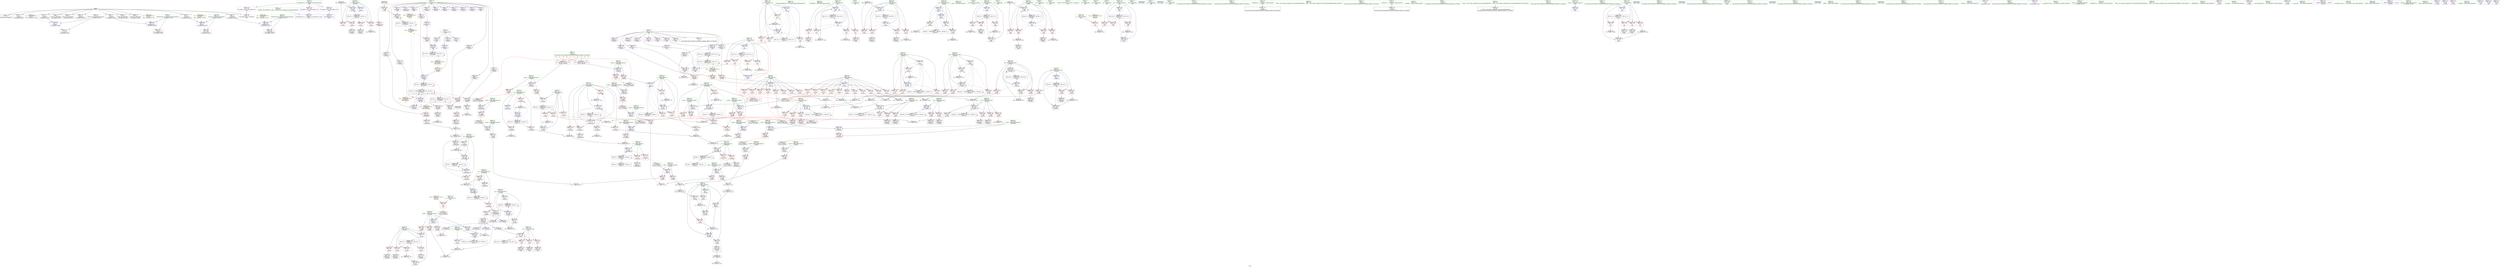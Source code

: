 digraph "SVFG" {
	label="SVFG";

	Node0x561a8ec00520 [shape=record,color=grey,label="{NodeID: 0\nNullPtr}"];
	Node0x561a8ec00520 -> Node0x561a8ec469a0[style=solid];
	Node0x561a8ec00520 -> Node0x561a8ec46a60[style=solid];
	Node0x561a8ec00520 -> Node0x561a8ec46b30[style=solid];
	Node0x561a8ec00520 -> Node0x561a8ec46c00[style=solid];
	Node0x561a8ec00520 -> Node0x561a8ec46cd0[style=solid];
	Node0x561a8ec00520 -> Node0x561a8ec46da0[style=solid];
	Node0x561a8ec00520 -> Node0x561a8ec46e70[style=solid];
	Node0x561a8ec00520 -> Node0x561a8ec46f40[style=solid];
	Node0x561a8ec00520 -> Node0x561a8ec47010[style=solid];
	Node0x561a8ec00520 -> Node0x561a8ec470e0[style=solid];
	Node0x561a8ec00520 -> Node0x561a8ec471b0[style=solid];
	Node0x561a8ec00520 -> Node0x561a8ec4abb0[style=solid];
	Node0x561a8ec67ca0 [shape=record,color=grey,label="{NodeID: 609\n490 = Binary(489, 158, )\n}"];
	Node0x561a8ec67ca0 -> Node0x561a8ec4d6f0[style=solid];
	Node0x561a8ec4da30 [shape=record,color=blue,label="{NodeID: 443\n436\<--526\nu\<--call27\n_Z5solvei\n}"];
	Node0x561a8ec4da30 -> Node0x561a8ec53400[style=dashed];
	Node0x561a8ec4da30 -> Node0x561a8ec9b720[style=dashed];
	Node0x561a8ec50f70 [shape=record,color=red,label="{NodeID: 277\n357\<--335\n\<--j\n_Z4calciiii\n|{<s0>13}}"];
	Node0x561a8ec50f70:s0 -> Node0x561a8ecd5a30[style=solid,color=red];
	Node0x561a8ec41e00 [shape=record,color=green,label="{NodeID: 111\n769\<--770\nllvm.memset.p0i8.i64\<--llvm.memset.p0i8.i64_field_insensitive\n}"];
	Node0x561a8ec4ad80 [shape=record,color=blue,label="{NodeID: 388\n52\<--73\nehselector.slot\<--\n__cxx_global_var_init\n}"];
	Node0x561a8ec4ad80 -> Node0x561a8ec46270[style=dashed];
	Node0x561a8ec46270 [shape=record,color=red,label="{NodeID: 222\n78\<--52\nsel\<--ehselector.slot\n__cxx_global_var_init\n}"];
	Node0x561a8ec42810 [shape=record,color=green,label="{NodeID: 56\n188\<--189\n_Z5checkiiiiii\<--_Z5checkiiiiii_field_insensitive\n}"];
	Node0x561a8ec6d0a0 [shape=record,color=grey,label="{NodeID: 665\n553 = cmp(551, 552, )\n}"];
	Node0x561a8ec53cf0 [shape=record,color=red,label="{NodeID: 333\n558\<--444\n\<--j32\n_Z5solvei\n}"];
	Node0x561a8ec53cf0 -> Node0x561a8ec48930[style=solid];
	Node0x561a8ec49560 [shape=record,color=black,label="{NodeID: 167\n753\<--752\nidxprom8\<--\nmain\n}"];
	Node0x561a8ec39060 [shape=record,color=green,label="{NodeID: 1\n11\<--1\n.str\<--dummyObj\nGlob }"];
	Node0x561a8ec67e20 [shape=record,color=grey,label="{NodeID: 610\n485 = Binary(484, 158, )\n}"];
	Node0x561a8ec67e20 -> Node0x561a8ec4d620[style=solid];
	Node0x561a8ec4db00 [shape=record,color=blue,label="{NodeID: 444\n438\<--230\nok\<--\n_Z5solvei\n}"];
	Node0x561a8ec4db00 -> Node0x561a8ec534d0[style=dashed];
	Node0x561a8ec4db00 -> Node0x561a8ec535a0[style=dashed];
	Node0x561a8ec4db00 -> Node0x561a8ec4df10[style=dashed];
	Node0x561a8ec4db00 -> Node0x561a8ec4e3f0[style=dashed];
	Node0x561a8ec4db00 -> Node0x561a8ec9bc20[style=dashed];
	Node0x561a8ec51040 [shape=record,color=red,label="{NodeID: 278\n367\<--335\n\<--j\n_Z4calciiii\n}"];
	Node0x561a8ec51040 -> Node0x561a8ec67220[style=solid];
	Node0x561a8ec41f00 [shape=record,color=green,label="{NodeID: 112\n817\<--818\nscanf\<--scanf_field_insensitive\n}"];
	Node0x561a8ec4ae50 [shape=record,color=blue,label="{NodeID: 389\n106\<--117\nexn.slot\<--\n__cxx_global_var_init.1\n}"];
	Node0x561a8ec4ae50 -> Node0x561a8ec46340[style=dashed];
	Node0x561a8ec46340 [shape=record,color=red,label="{NodeID: 223\n123\<--106\nexn\<--exn.slot\n__cxx_global_var_init.1\n}"];
	Node0x561a8ec42910 [shape=record,color=green,label="{NodeID: 57\n197\<--198\ni.addr\<--i.addr_field_insensitive\n_Z5checkiiiiii\n}"];
	Node0x561a8ec42910 -> Node0x561a8ec4ee20[style=solid];
	Node0x561a8ec42910 -> Node0x561a8ec4b740[style=solid];
	Node0x561a8ec53dc0 [shape=record,color=red,label="{NodeID: 334\n569\<--444\n\<--j32\n_Z5solvei\n}"];
	Node0x561a8ec53dc0 -> Node0x561a8ec48ba0[style=solid];
	Node0x561a8ec49630 [shape=record,color=black,label="{NodeID: 168\n786\<--785\nidxprom19\<--\nmain\n}"];
	Node0x561a8ec23850 [shape=record,color=green,label="{NodeID: 2\n13\<--1\n__dso_handle\<--dummyObj\nGlob }"];
	Node0x561a8ec67fa0 [shape=record,color=grey,label="{NodeID: 611\n599 = Binary(597, 598, )\n}"];
	Node0x561a8ec67fa0 -> Node0x561a8ec4e250[style=solid];
	Node0x561a8ec4dbd0 [shape=record,color=blue,label="{NodeID: 445\n440\<--230\nt\<--\n_Z5solvei\n}"];
	Node0x561a8ec4dbd0 -> Node0x561a8ec53670[style=dashed];
	Node0x561a8ec4dbd0 -> Node0x561a8ec53740[style=dashed];
	Node0x561a8ec4dbd0 -> Node0x561a8ec53810[style=dashed];
	Node0x561a8ec4dbd0 -> Node0x561a8ec538e0[style=dashed];
	Node0x561a8ec4dbd0 -> Node0x561a8ec4dfe0[style=dashed];
	Node0x561a8ec4dbd0 -> Node0x561a8ec9c120[style=dashed];
	Node0x561a8ec51110 [shape=record,color=red,label="{NodeID: 279\n387\<--381\n\<--i\n_Z4fillv\n}"];
	Node0x561a8ec51110 -> Node0x561a8ec6aca0[style=solid];
	Node0x561a8ec42000 [shape=record,color=green,label="{NodeID: 113\n42\<--846\n_GLOBAL__sub_I_Alina239_2_0.cpp\<--_GLOBAL__sub_I_Alina239_2_0.cpp_field_insensitive\n}"];
	Node0x561a8ec42000 -> Node0x561a8ec4aab0[style=solid];
	Node0x561a8ec4af20 [shape=record,color=blue,label="{NodeID: 390\n108\<--119\nehselector.slot\<--\n__cxx_global_var_init.1\n}"];
	Node0x561a8ec4af20 -> Node0x561a8ec46410[style=dashed];
	Node0x561a8ec46410 [shape=record,color=red,label="{NodeID: 224\n124\<--108\nsel\<--ehselector.slot\n__cxx_global_var_init.1\n}"];
	Node0x561a8ec429e0 [shape=record,color=green,label="{NodeID: 58\n199\<--200\nj.addr\<--j.addr_field_insensitive\n_Z5checkiiiiii\n}"];
	Node0x561a8ec429e0 -> Node0x561a8ec4eef0[style=solid];
	Node0x561a8ec429e0 -> Node0x561a8ec4b810[style=solid];
	Node0x561a8ec53e90 [shape=record,color=red,label="{NodeID: 335\n587\<--446\n\<--t49\n_Z5solvei\n}"];
	Node0x561a8ec53e90 -> Node0x561a8ec6afa0[style=solid];
	Node0x561a8ec49700 [shape=record,color=black,label="{NodeID: 169\n795\<--794\nidxprom23\<--\nmain\n}"];
	Node0x561a8ec13e60 [shape=record,color=green,label="{NodeID: 3\n17\<--1\n.str.2\<--dummyObj\nGlob }"];
	Node0x561a8ec68120 [shape=record,color=grey,label="{NodeID: 612\n411 = Binary(410, 158, )\n}"];
	Node0x561a8ec68120 -> Node0x561a8ec4d070[style=solid];
	Node0x561a8ec4dca0 [shape=record,color=blue,label="{NodeID: 446\n442\<--539\ni31\<--div\n_Z5solvei\n}"];
	Node0x561a8ec4dca0 -> Node0x561a8ec539b0[style=dashed];
	Node0x561a8ec4dca0 -> Node0x561a8ec53a80[style=dashed];
	Node0x561a8ec4dca0 -> Node0x561a8ec53b50[style=dashed];
	Node0x561a8ec4dca0 -> Node0x561a8ec4dca0[style=dashed];
	Node0x561a8ec4dca0 -> Node0x561a8ec9c620[style=dashed];
	Node0x561a8ec511e0 [shape=record,color=red,label="{NodeID: 280\n402\<--381\n\<--i\n_Z4fillv\n}"];
	Node0x561a8ec511e0 -> Node0x561a8ec48110[style=solid];
	Node0x561a8ec469a0 [shape=record,color=black,label="{NodeID: 114\n2\<--3\ndummyVal\<--dummyVal\n}"];
	Node0x561a8ec96220 [shape=record,color=black,label="{NodeID: 723\nMR_67V_3 = PHI(MR_67V_4, MR_67V_2, )\npts\{382 \}\n}"];
	Node0x561a8ec96220 -> Node0x561a8ec51110[style=dashed];
	Node0x561a8ec96220 -> Node0x561a8ec511e0[style=dashed];
	Node0x561a8ec96220 -> Node0x561a8ec512b0[style=dashed];
	Node0x561a8ec96220 -> Node0x561a8ec4d140[style=dashed];
	Node0x561a8ec4aff0 [shape=record,color=blue,label="{NodeID: 391\n137\<--131\ni.addr\<--i\n_Z2iniiiiii\n}"];
	Node0x561a8ec4aff0 -> Node0x561a8ec464e0[style=dashed];
	Node0x561a8ec4aff0 -> Node0x561a8ec465b0[style=dashed];
	Node0x561a8ec464e0 [shape=record,color=red,label="{NodeID: 225\n160\<--137\n\<--i.addr\n_Z2iniiiiii\n}"];
	Node0x561a8ec464e0 -> Node0x561a8ec6c020[style=solid];
	Node0x561a8ec42ab0 [shape=record,color=green,label="{NodeID: 59\n201\<--202\na.addr\<--a.addr_field_insensitive\n_Z5checkiiiiii\n}"];
	Node0x561a8ec42ab0 -> Node0x561a8ec4efc0[style=solid];
	Node0x561a8ec42ab0 -> Node0x561a8ec4b8e0[style=solid];
	Node0x561a8ec53f60 [shape=record,color=red,label="{NodeID: 336\n593\<--446\n\<--t49\n_Z5solvei\n}"];
	Node0x561a8ec53f60 -> Node0x561a8ec67b20[style=solid];
	Node0x561a8ec497d0 [shape=record,color=black,label="{NodeID: 170\n801\<--800\nidxprom26\<--\nmain\n}"];
	Node0x561a8ec24720 [shape=record,color=green,label="{NodeID: 4\n22\<--1\n.str.3\<--dummyObj\nGlob }"];
	Node0x561a8ec682a0 [shape=record,color=grey,label="{NodeID: 613\n758 = Binary(757, 158, )\n}"];
	Node0x561a8ec682a0 -> Node0x561a8ec5e8f0[style=solid];
	Node0x561a8ec4dd70 [shape=record,color=blue,label="{NodeID: 447\n444\<--543\nj32\<--rem\n_Z5solvei\n}"];
	Node0x561a8ec4dd70 -> Node0x561a8ec53c20[style=dashed];
	Node0x561a8ec4dd70 -> Node0x561a8ec53cf0[style=dashed];
	Node0x561a8ec4dd70 -> Node0x561a8ec53dc0[style=dashed];
	Node0x561a8ec4dd70 -> Node0x561a8ec4dd70[style=dashed];
	Node0x561a8ec4dd70 -> Node0x561a8ec9cb20[style=dashed];
	Node0x561a8ec512b0 [shape=record,color=red,label="{NodeID: 281\n415\<--381\n\<--i\n_Z4fillv\n}"];
	Node0x561a8ec512b0 -> Node0x561a8ec679a0[style=solid];
	Node0x561a8ec46a60 [shape=record,color=black,label="{NodeID: 115\n70\<--3\n\<--dummyVal\n__cxx_global_var_init\n}"];
	Node0x561a8ec96720 [shape=record,color=black,label="{NodeID: 724\nMR_69V_2 = PHI(MR_69V_4, MR_69V_1, )\npts\{384 \}\n}"];
	Node0x561a8ec96720 -> Node0x561a8ec4ced0[style=dashed];
	Node0x561a8ec4b0c0 [shape=record,color=blue,label="{NodeID: 392\n139\<--132\nj.addr\<--j\n_Z2iniiiiii\n}"];
	Node0x561a8ec4b0c0 -> Node0x561a8ec46680[style=dashed];
	Node0x561a8ec4b0c0 -> Node0x561a8ec46750[style=dashed];
	Node0x561a8ec465b0 [shape=record,color=red,label="{NodeID: 226\n163\<--137\n\<--i.addr\n_Z2iniiiiii\n}"];
	Node0x561a8ec465b0 -> Node0x561a8ec6c1a0[style=solid];
	Node0x561a8ec42b80 [shape=record,color=green,label="{NodeID: 60\n203\<--204\nb.addr\<--b.addr_field_insensitive\n_Z5checkiiiiii\n}"];
	Node0x561a8ec42b80 -> Node0x561a8ec4f090[style=solid];
	Node0x561a8ec42b80 -> Node0x561a8ec4b9b0[style=solid];
	Node0x561a8ec84c10 [shape=record,color=black,label="{NodeID: 669\nMR_76V_3 = PHI(MR_76V_4, MR_76V_2, )\npts\{429 \}\n}"];
	Node0x561a8ec84c10 -> Node0x561a8ec51e10[style=dashed];
	Node0x561a8ec84c10 -> Node0x561a8ec51ee0[style=dashed];
	Node0x561a8ec84c10 -> Node0x561a8ec51fb0[style=dashed];
	Node0x561a8ec84c10 -> Node0x561a8ec52080[style=dashed];
	Node0x561a8ec84c10 -> Node0x561a8ec4d6f0[style=dashed];
	Node0x561a8ec54030 [shape=record,color=red,label="{NodeID: 337\n597\<--446\n\<--t49\n_Z5solvei\n}"];
	Node0x561a8ec54030 -> Node0x561a8ec67fa0[style=solid];
	Node0x561a8ec498a0 [shape=record,color=purple,label="{NodeID: 171\n272\<--4\narrayidx\<--B\n_Z5checkiiiiii\n}"];
	Node0x561a8ec003c0 [shape=record,color=green,label="{NodeID: 5\n24\<--1\n.str.4\<--dummyObj\nGlob }"];
	Node0x561a8ec68420 [shape=record,color=grey,label="{NodeID: 614\n373 = Binary(372, 158, )\n}"];
	Node0x561a8ec68420 -> Node0x561a8ec4cd30[style=solid];
	Node0x561a8ec4de40 [shape=record,color=blue,label="{NodeID: 448\n571\<--573\narrayidx43\<--\n_Z5solvei\n}"];
	Node0x561a8ec4de40 -> Node0x561a8ec54fa0[style=dashed];
	Node0x561a8ec4de40 -> Node0x561a8ec4e320[style=dashed];
	Node0x561a8ec4de40 -> Node0x561a8ec9df20[style=dashed];
	Node0x561a8ec51380 [shape=record,color=red,label="{NodeID: 282\n393\<--383\n\<--j\n_Z4fillv\n}"];
	Node0x561a8ec51380 -> Node0x561a8ec6ab20[style=solid];
	Node0x561a8ec46b30 [shape=record,color=black,label="{NodeID: 116\n71\<--3\n\<--dummyVal\n__cxx_global_var_init\n}"];
	Node0x561a8ec46b30 -> Node0x561a8ec4acb0[style=solid];
	Node0x561a8ec96c20 [shape=record,color=black,label="{NodeID: 725\nMR_50V_2 = PHI(MR_50V_3, MR_50V_1, )\npts\{50000 \}\n|{|<s2>23}}"];
	Node0x561a8ec96c20 -> Node0x561a8ec4cfa0[style=dashed];
	Node0x561a8ec96c20 -> Node0x561a8ec96c20[style=dashed];
	Node0x561a8ec96c20:s2 -> Node0x561a8ecacd70[style=dashed,color=blue];
	Node0x561a8ec4b190 [shape=record,color=blue,label="{NodeID: 393\n141\<--133\na.addr\<--a\n_Z2iniiiiii\n}"];
	Node0x561a8ec4b190 -> Node0x561a8ec46820[style=dashed];
	Node0x561a8ec46680 [shape=record,color=red,label="{NodeID: 227\n174\<--139\n\<--j.addr\n_Z2iniiiiii\n}"];
	Node0x561a8ec46680 -> Node0x561a8ec6ba20[style=solid];
	Node0x561a8ec42c50 [shape=record,color=green,label="{NodeID: 61\n205\<--206\nc.addr\<--c.addr_field_insensitive\n_Z5checkiiiiii\n}"];
	Node0x561a8ec42c50 -> Node0x561a8ec4f160[style=solid];
	Node0x561a8ec42c50 -> Node0x561a8ec4ba80[style=solid];
	Node0x561a8ec85110 [shape=record,color=black,label="{NodeID: 670\nMR_78V_2 = PHI(MR_78V_4, MR_78V_1, )\npts\{431 \}\n}"];
	Node0x561a8ec85110 -> Node0x561a8ec4d480[style=dashed];
	Node0x561a8ec54100 [shape=record,color=red,label="{NodeID: 338\n631\<--446\n\<--t49\n_Z5solvei\n}"];
	Node0x561a8ec54100 -> Node0x561a8ec691a0[style=solid];
	Node0x561a8ec49970 [shape=record,color=purple,label="{NodeID: 172\n275\<--4\narrayidx10\<--B\n_Z5checkiiiiii\n}"];
	Node0x561a8ec49970 -> Node0x561a8ec50270[style=solid];
	Node0x561a8ec00450 [shape=record,color=green,label="{NodeID: 6\n26\<--1\n__PRETTY_FUNCTION__._Z5solvei\<--dummyObj\nGlob }"];
	Node0x561a8ec685a0 [shape=record,color=grey,label="{NodeID: 615\n696 = Binary(695, 158, )\n}"];
	Node0x561a8ec685a0 -> Node0x561a8ec4e800[style=solid];
	Node0x561a8ec4df10 [shape=record,color=blue,label="{NodeID: 449\n438\<--158\nok\<--\n_Z5solvei\n}"];
	Node0x561a8ec4df10 -> Node0x561a8ec534d0[style=dashed];
	Node0x561a8ec4df10 -> Node0x561a8ec535a0[style=dashed];
	Node0x561a8ec4df10 -> Node0x561a8ec4e3f0[style=dashed];
	Node0x561a8ec4df10 -> Node0x561a8ec9bc20[style=dashed];
	Node0x561a8ec51450 [shape=record,color=red,label="{NodeID: 283\n396\<--383\n\<--j\n_Z4fillv\n}"];
	Node0x561a8ec51450 -> Node0x561a8ec670a0[style=solid];
	Node0x561a8ec46c00 [shape=record,color=black,label="{NodeID: 117\n73\<--3\n\<--dummyVal\n__cxx_global_var_init\n}"];
	Node0x561a8ec46c00 -> Node0x561a8ec4ad80[style=solid];
	Node0x561a8ec4b260 [shape=record,color=blue,label="{NodeID: 394\n143\<--134\nb.addr\<--b\n_Z2iniiiiii\n}"];
	Node0x561a8ec4b260 -> Node0x561a8ec468f0[style=dashed];
	Node0x561a8ec46750 [shape=record,color=red,label="{NodeID: 228\n177\<--139\n\<--j.addr\n_Z2iniiiiii\n}"];
	Node0x561a8ec46750 -> Node0x561a8ec6b8a0[style=solid];
	Node0x561a8ec42d20 [shape=record,color=green,label="{NodeID: 62\n207\<--208\nd.addr\<--d.addr_field_insensitive\n_Z5checkiiiiii\n}"];
	Node0x561a8ec42d20 -> Node0x561a8ec4f230[style=solid];
	Node0x561a8ec42d20 -> Node0x561a8ec4bb50[style=solid];
	Node0x561a8ec541d0 [shape=record,color=red,label="{NodeID: 339\n601\<--448\n\<--i54\n_Z5solvei\n}"];
	Node0x561a8ec541d0 -> Node0x561a8ec6a220[style=solid];
	Node0x561a8ec49a40 [shape=record,color=purple,label="{NodeID: 173\n404\<--4\narrayidx\<--B\n_Z4fillv\n}"];
	Node0x561a8ec23670 [shape=record,color=green,label="{NodeID: 7\n28\<--1\n.str.5\<--dummyObj\nGlob }"];
	Node0x561a8ec68720 [shape=record,color=grey,label="{NodeID: 616\n184 = Binary(183, 182, )\n}"];
	Node0x561a8ec68720 -> Node0x561a8ec4b670[style=solid];
	Node0x561a8ec4dfe0 [shape=record,color=blue,label="{NodeID: 450\n440\<--578\nt\<--inc45\n_Z5solvei\n}"];
	Node0x561a8ec4dfe0 -> Node0x561a8ec53670[style=dashed];
	Node0x561a8ec4dfe0 -> Node0x561a8ec53740[style=dashed];
	Node0x561a8ec4dfe0 -> Node0x561a8ec53810[style=dashed];
	Node0x561a8ec4dfe0 -> Node0x561a8ec538e0[style=dashed];
	Node0x561a8ec4dfe0 -> Node0x561a8ec4dfe0[style=dashed];
	Node0x561a8ec4dfe0 -> Node0x561a8ec9c120[style=dashed];
	Node0x561a8ec51520 [shape=record,color=red,label="{NodeID: 284\n405\<--383\n\<--j\n_Z4fillv\n}"];
	Node0x561a8ec51520 -> Node0x561a8ec481e0[style=solid];
	Node0x561a8ec46cd0 [shape=record,color=black,label="{NodeID: 118\n79\<--3\nlpad.val\<--dummyVal\n__cxx_global_var_init\n}"];
	Node0x561a8ecacd70 [shape=record,color=yellow,style=double,label="{NodeID: 893\n50V_2 = CSCHI(MR_50V_1)\npts\{50000 \}\nCS[]|{|<s2>25}}"];
	Node0x561a8ecacd70 -> Node0x561a8ec564c0[style=dashed];
	Node0x561a8ecacd70 -> Node0x561a8ec98520[style=dashed];
	Node0x561a8ecacd70:s2 -> Node0x561a8ec59f50[style=dashed,color=red];
	Node0x561a8ec4b330 [shape=record,color=blue,label="{NodeID: 395\n145\<--135\nc.addr\<--c\n_Z2iniiiiii\n}"];
	Node0x561a8ec4b330 -> Node0x561a8ec4ea10[style=dashed];
	Node0x561a8ec46820 [shape=record,color=red,label="{NodeID: 229\n159\<--141\n\<--a.addr\n_Z2iniiiiii\n}"];
	Node0x561a8ec46820 -> Node0x561a8ec6c020[style=solid];
	Node0x561a8ec42df0 [shape=record,color=green,label="{NodeID: 63\n209\<--210\nres\<--res_field_insensitive\n_Z5checkiiiiii\n}"];
	Node0x561a8ec42df0 -> Node0x561a8ec4f300[style=solid];
	Node0x561a8ec42df0 -> Node0x561a8ec4f3d0[style=solid];
	Node0x561a8ec42df0 -> Node0x561a8ec4bc20[style=solid];
	Node0x561a8ec42df0 -> Node0x561a8ec4c370[style=solid];
	Node0x561a8ec542a0 [shape=record,color=red,label="{NodeID: 340\n604\<--448\n\<--i54\n_Z5solvei\n}"];
	Node0x561a8ec542a0 -> Node0x561a8ec6a3a0[style=solid];
	Node0x561a8ec49b10 [shape=record,color=purple,label="{NodeID: 174\n407\<--4\narrayidx5\<--B\n_Z4fillv\n}"];
	Node0x561a8ec49b10 -> Node0x561a8ec4cfa0[style=solid];
	Node0x561a8ec23700 [shape=record,color=green,label="{NodeID: 8\n30\<--1\n.str.6\<--dummyObj\nGlob }"];
	Node0x561a8ec688a0 [shape=record,color=grey,label="{NodeID: 617\n578 = Binary(577, 158, )\n}"];
	Node0x561a8ec688a0 -> Node0x561a8ec4dfe0[style=solid];
	Node0x561a8ec4e0b0 [shape=record,color=blue,label="{NodeID: 451\n446\<--230\nt49\<--\n_Z5solvei\n}"];
	Node0x561a8ec4e0b0 -> Node0x561a8ec53e90[style=dashed];
	Node0x561a8ec4e0b0 -> Node0x561a8ec53f60[style=dashed];
	Node0x561a8ec4e0b0 -> Node0x561a8ec54030[style=dashed];
	Node0x561a8ec4e0b0 -> Node0x561a8ec54100[style=dashed];
	Node0x561a8ec4e0b0 -> Node0x561a8ec4e4c0[style=dashed];
	Node0x561a8ec4e0b0 -> Node0x561a8ec9d020[style=dashed];
	Node0x561a8ec515f0 [shape=record,color=red,label="{NodeID: 285\n410\<--383\n\<--j\n_Z4fillv\n}"];
	Node0x561a8ec515f0 -> Node0x561a8ec68120[style=solid];
	Node0x561a8ec46da0 [shape=record,color=black,label="{NodeID: 119\n80\<--3\nlpad.val1\<--dummyVal\n__cxx_global_var_init\n}"];
	Node0x561a8ec4b400 [shape=record,color=blue,label="{NodeID: 396\n147\<--136\nd.addr\<--d\n_Z2iniiiiii\n}"];
	Node0x561a8ec4b400 -> Node0x561a8ec4eae0[style=dashed];
	Node0x561a8ec468f0 [shape=record,color=red,label="{NodeID: 230\n173\<--143\n\<--b.addr\n_Z2iniiiiii\n}"];
	Node0x561a8ec468f0 -> Node0x561a8ec6ba20[style=solid];
	Node0x561a8ec42ec0 [shape=record,color=green,label="{NodeID: 64\n211\<--212\ndx\<--dx_field_insensitive\n_Z5checkiiiiii\n}"];
	Node0x561a8ec42ec0 -> Node0x561a8ec4f4a0[style=solid];
	Node0x561a8ec42ec0 -> Node0x561a8ec4f570[style=solid];
	Node0x561a8ec42ec0 -> Node0x561a8ec4f640[style=solid];
	Node0x561a8ec42ec0 -> Node0x561a8ec4bcf0[style=solid];
	Node0x561a8ec42ec0 -> Node0x561a8ec4c510[style=solid];
	Node0x561a8ec54370 [shape=record,color=red,label="{NodeID: 341\n610\<--448\n\<--i54\n_Z5solvei\n}"];
	Node0x561a8ec54370 -> Node0x561a8ec48c70[style=solid];
	Node0x561a8ec49be0 [shape=record,color=purple,label="{NodeID: 175\n478\<--4\narrayidx7\<--B\n_Z5solvei\n}"];
	Node0x561a8ec24ba0 [shape=record,color=green,label="{NodeID: 9\n32\<--1\n.str.7\<--dummyObj\nGlob }"];
	Node0x561a8ec86d90 [shape=record,color=yellow,style=double,label="{NodeID: 784\n50V_1 = ENCHI(MR_50V_0)\npts\{50000 \}\nFun[_Z5checkiiiiii]}"];
	Node0x561a8ec86d90 -> Node0x561a8ec50270[style=dashed];
	Node0x561a8ec68a20 [shape=record,color=grey,label="{NodeID: 618\n171 = Binary(170, 169, )\n}"];
	Node0x561a8ec68a20 -> Node0x561a8ec4b5a0[style=solid];
	Node0x561a8ec4e180 [shape=record,color=blue,label="{NodeID: 452\n448\<--595\ni54\<--div55\n_Z5solvei\n}"];
	Node0x561a8ec4e180 -> Node0x561a8ec541d0[style=dashed];
	Node0x561a8ec4e180 -> Node0x561a8ec542a0[style=dashed];
	Node0x561a8ec4e180 -> Node0x561a8ec54370[style=dashed];
	Node0x561a8ec4e180 -> Node0x561a8ec54440[style=dashed];
	Node0x561a8ec4e180 -> Node0x561a8ec4e180[style=dashed];
	Node0x561a8ec4e180 -> Node0x561a8ec9d520[style=dashed];
	Node0x561a8ec516c0 [shape=record,color=red,label="{NodeID: 286\n401\<--400\n\<--call\n_Z4fillv\n}"];
	Node0x561a8ec516c0 -> Node0x561a8ec4cfa0[style=solid];
	Node0x561a8ec46e70 [shape=record,color=black,label="{NodeID: 120\n116\<--3\n\<--dummyVal\n__cxx_global_var_init.1\n}"];
	Node0x561a8ecd0620 [shape=record,color=black,label="{NodeID: 895\n520 = PHI(318, )\n}"];
	Node0x561a8ecd0620 -> Node0x561a8ec6a0a0[style=solid];
	Node0x561a8ec98020 [shape=record,color=black,label="{NodeID: 729\nMR_123V_3 = PHI(MR_123V_4, MR_123V_2, )\npts\{727 \}\n}"];
	Node0x561a8ec98020 -> Node0x561a8ec56180[style=dashed];
	Node0x561a8ec98020 -> Node0x561a8ec56250[style=dashed];
	Node0x561a8ec98020 -> Node0x561a8ec56320[style=dashed];
	Node0x561a8ec98020 -> Node0x561a8ec5f110[style=dashed];
	Node0x561a8ec4b4d0 [shape=record,color=blue,label="{NodeID: 397\n149\<--158\nok\<--\n_Z2iniiiiii\n}"];
	Node0x561a8ec4b4d0 -> Node0x561a8ec4ebb0[style=dashed];
	Node0x561a8ec4b4d0 -> Node0x561a8ec4b5a0[style=dashed];
	Node0x561a8ec4ea10 [shape=record,color=red,label="{NodeID: 231\n164\<--145\n\<--c.addr\n_Z2iniiiiii\n}"];
	Node0x561a8ec4ea10 -> Node0x561a8ec6c1a0[style=solid];
	Node0x561a8ec42f90 [shape=record,color=green,label="{NodeID: 65\n213\<--214\ndy\<--dy_field_insensitive\n_Z5checkiiiiii\n}"];
	Node0x561a8ec42f90 -> Node0x561a8ec4f710[style=solid];
	Node0x561a8ec42f90 -> Node0x561a8ec4f7e0[style=solid];
	Node0x561a8ec42f90 -> Node0x561a8ec4f8b0[style=solid];
	Node0x561a8ec42f90 -> Node0x561a8ec4bdc0[style=solid];
	Node0x561a8ec42f90 -> Node0x561a8ec4c440[style=solid];
	Node0x561a8ec54440 [shape=record,color=red,label="{NodeID: 342\n621\<--448\n\<--i54\n_Z5solvei\n}"];
	Node0x561a8ec54440 -> Node0x561a8ec48ee0[style=solid];
	Node0x561a8ec49cb0 [shape=record,color=purple,label="{NodeID: 176\n481\<--4\narrayidx9\<--B\n_Z5solvei\n}"];
	Node0x561a8ec49cb0 -> Node0x561a8ec4d550[style=solid];
	Node0x561a8ec24c30 [shape=record,color=green,label="{NodeID: 10\n34\<--1\n.str.8\<--dummyObj\nGlob }"];
	Node0x561a8ec68ba0 [shape=record,color=grey,label="{NodeID: 619\n689 = Binary(688, 158, )\n}"];
	Node0x561a8ec68ba0 -> Node0x561a8ec4e730[style=solid];
	Node0x561a8ec4e250 [shape=record,color=blue,label="{NodeID: 453\n450\<--599\nj56\<--rem57\n_Z5solvei\n}"];
	Node0x561a8ec4e250 -> Node0x561a8ec54510[style=dashed];
	Node0x561a8ec4e250 -> Node0x561a8ec545e0[style=dashed];
	Node0x561a8ec4e250 -> Node0x561a8ec4e250[style=dashed];
	Node0x561a8ec4e250 -> Node0x561a8ec9da20[style=dashed];
	Node0x561a8ec51790 [shape=record,color=red,label="{NodeID: 287\n457\<--424\n\<--x.addr\n_Z5solvei\n}"];
	Node0x561a8ec51790 -> Node0x561a8ec4d2e0[style=solid];
	Node0x561a8ec46f40 [shape=record,color=black,label="{NodeID: 121\n117\<--3\n\<--dummyVal\n__cxx_global_var_init.1\n}"];
	Node0x561a8ec46f40 -> Node0x561a8ec4ae50[style=solid];
	Node0x561a8ecd4060 [shape=record,color=black,label="{NodeID: 896\n64 = PHI()\n}"];
	Node0x561a8ec98520 [shape=record,color=black,label="{NodeID: 730\nMR_50V_3 = PHI(MR_50V_4, MR_50V_2, )\npts\{50000 \}\n|{<s0>29|<s1>29}}"];
	Node0x561a8ec98520:s0 -> Node0x561a8ec89a20[style=dashed,color=red];
	Node0x561a8ec98520:s1 -> Node0x561a8ec9df20[style=dashed,color=red];
	Node0x561a8ec4b5a0 [shape=record,color=blue,label="{NodeID: 398\n149\<--171\nok\<--and\n_Z2iniiiiii\n}"];
	Node0x561a8ec4b5a0 -> Node0x561a8ec4ec80[style=dashed];
	Node0x561a8ec4b5a0 -> Node0x561a8ec4b670[style=dashed];
	Node0x561a8ec4eae0 [shape=record,color=red,label="{NodeID: 232\n178\<--147\n\<--d.addr\n_Z2iniiiiii\n}"];
	Node0x561a8ec4eae0 -> Node0x561a8ec6b8a0[style=solid];
	Node0x561a8ec43060 [shape=record,color=green,label="{NodeID: 66\n215\<--216\nok\<--ok_field_insensitive\n_Z5checkiiiiii\n}"];
	Node0x561a8ec43060 -> Node0x561a8ec4f980[style=solid];
	Node0x561a8ec43060 -> Node0x561a8ec4fa50[style=solid];
	Node0x561a8ec43060 -> Node0x561a8ec4be90[style=solid];
	Node0x561a8ec43060 -> Node0x561a8ec4c1d0[style=solid];
	Node0x561a8ec54510 [shape=record,color=red,label="{NodeID: 343\n613\<--450\n\<--j56\n_Z5solvei\n}"];
	Node0x561a8ec54510 -> Node0x561a8ec48d40[style=solid];
	Node0x561a8ec49d80 [shape=record,color=purple,label="{NodeID: 177\n557\<--4\narrayidx36\<--B\n_Z5solvei\n}"];
	Node0x561a8ec24cc0 [shape=record,color=green,label="{NodeID: 11\n36\<--1\n.str.9\<--dummyObj\nGlob }"];
	Node0x561a8ec68d20 [shape=record,color=grey,label="{NodeID: 620\n303 = Binary(302, 158, )\n}"];
	Node0x561a8ec68d20 -> Node0x561a8ec4c440[style=solid];
	Node0x561a8ec4e320 [shape=record,color=blue,label="{NodeID: 454\n626\<--573\narrayidx74\<--\n_Z5solvei\n}"];
	Node0x561a8ec4e320 -> Node0x561a8ec9df20[style=dashed];
	Node0x561a8ec51860 [shape=record,color=red,label="{NodeID: 288\n521\<--424\n\<--x.addr\n_Z5solvei\n}"];
	Node0x561a8ec51860 -> Node0x561a8ec6a0a0[style=solid];
	Node0x561a8ec47010 [shape=record,color=black,label="{NodeID: 122\n119\<--3\n\<--dummyVal\n__cxx_global_var_init.1\n}"];
	Node0x561a8ec47010 -> Node0x561a8ec4af20[style=solid];
	Node0x561a8ecd4130 [shape=record,color=black,label="{NodeID: 897\n114 = PHI()\n}"];
	Node0x561a8ec4b670 [shape=record,color=blue,label="{NodeID: 399\n149\<--184\nok\<--and7\n_Z2iniiiiii\n}"];
	Node0x561a8ec4b670 -> Node0x561a8ec4ed50[style=dashed];
	Node0x561a8ec4ebb0 [shape=record,color=red,label="{NodeID: 233\n170\<--149\n\<--ok\n_Z2iniiiiii\n}"];
	Node0x561a8ec4ebb0 -> Node0x561a8ec68a20[style=solid];
	Node0x561a8ec43130 [shape=record,color=green,label="{NodeID: 67\n217\<--218\nk\<--k_field_insensitive\n_Z5checkiiiiii\n}"];
	Node0x561a8ec43130 -> Node0x561a8ec4fb20[style=solid];
	Node0x561a8ec43130 -> Node0x561a8ec4fbf0[style=solid];
	Node0x561a8ec43130 -> Node0x561a8ec4fcc0[style=solid];
	Node0x561a8ec43130 -> Node0x561a8ec4fd90[style=solid];
	Node0x561a8ec43130 -> Node0x561a8ec4fe60[style=solid];
	Node0x561a8ec43130 -> Node0x561a8ec4bf60[style=solid];
	Node0x561a8ec43130 -> Node0x561a8ec4c2a0[style=solid];
	Node0x561a8ec545e0 [shape=record,color=red,label="{NodeID: 344\n624\<--450\n\<--j56\n_Z5solvei\n}"];
	Node0x561a8ec545e0 -> Node0x561a8ec48fb0[style=solid];
	Node0x561a8ec49e50 [shape=record,color=purple,label="{NodeID: 178\n560\<--4\narrayidx38\<--B\n_Z5solvei\n}"];
	Node0x561a8ec49e50 -> Node0x561a8ec54ed0[style=solid];
	Node0x561a8ec24de0 [shape=record,color=green,label="{NodeID: 12\n38\<--1\n.str.10\<--dummyObj\nGlob }"];
	Node0x561a8ec68ea0 [shape=record,color=grey,label="{NodeID: 621\n299 = Binary(298, 297, )\n}"];
	Node0x561a8ec68ea0 -> Node0x561a8ec4c370[style=solid];
	Node0x561a8ec4e3f0 [shape=record,color=blue,label="{NodeID: 455\n438\<--158\nok\<--\n_Z5solvei\n}"];
	Node0x561a8ec4e3f0 -> Node0x561a8ec535a0[style=dashed];
	Node0x561a8ec4e3f0 -> Node0x561a8ec9bc20[style=dashed];
	Node0x561a8ec51930 [shape=record,color=red,label="{NodeID: 289\n552\<--424\n\<--x.addr\n_Z5solvei\n}"];
	Node0x561a8ec51930 -> Node0x561a8ec6d0a0[style=solid];
	Node0x561a8ec470e0 [shape=record,color=black,label="{NodeID: 123\n125\<--3\nlpad.val\<--dummyVal\n__cxx_global_var_init.1\n}"];
	Node0x561a8ecd4200 [shape=record,color=black,label="{NodeID: 898\n267 = PHI(130, )\n}"];
	Node0x561a8ecd4200 -> Node0x561a8ec6b120[style=solid];
	Node0x561a8ec4b740 [shape=record,color=blue,label="{NodeID: 400\n197\<--191\ni.addr\<--i\n_Z5checkiiiiii\n}"];
	Node0x561a8ec4b740 -> Node0x561a8ec4ee20[style=dashed];
	Node0x561a8ec4ec80 [shape=record,color=red,label="{NodeID: 234\n183\<--149\n\<--ok\n_Z2iniiiiii\n}"];
	Node0x561a8ec4ec80 -> Node0x561a8ec68720[style=solid];
	Node0x561a8ec43200 [shape=record,color=green,label="{NodeID: 68\n219\<--220\nci\<--ci_field_insensitive\n_Z5checkiiiiii\n}"];
	Node0x561a8ec43200 -> Node0x561a8ec4ff30[style=solid];
	Node0x561a8ec43200 -> Node0x561a8ec50000[style=solid];
	Node0x561a8ec43200 -> Node0x561a8ec4c030[style=solid];
	Node0x561a8ec546b0 [shape=record,color=red,label="{NodeID: 345\n665\<--452\n\<--i86\n_Z5solvei\n}"];
	Node0x561a8ec546b0 -> Node0x561a8ec6c7a0[style=solid];
	Node0x561a8ec49f20 [shape=record,color=purple,label="{NodeID: 179\n568\<--4\narrayidx41\<--B\n_Z5solvei\n}"];
	Node0x561a8ec24e70 [shape=record,color=green,label="{NodeID: 13\n41\<--1\n\<--dummyObj\nCan only get source location for instruction, argument, global var or function.}"];
	Node0x561a8ec58910 [shape=record,color=yellow,style=double,label="{NodeID: 788\n105V_1 = ENCHI(MR_105V_0)\npts\{70000 \}\nFun[_Z5solvei]}"];
	Node0x561a8ec58910 -> Node0x561a8ec54b90[style=dashed];
	Node0x561a8ec69020 [shape=record,color=grey,label="{NodeID: 622\n308 = Binary(307, 158, )\n}"];
	Node0x561a8ec69020 -> Node0x561a8ec4c510[style=solid];
	Node0x561a8ec4e4c0 [shape=record,color=blue,label="{NodeID: 456\n446\<--632\nt49\<--inc77\n_Z5solvei\n}"];
	Node0x561a8ec4e4c0 -> Node0x561a8ec53e90[style=dashed];
	Node0x561a8ec4e4c0 -> Node0x561a8ec53f60[style=dashed];
	Node0x561a8ec4e4c0 -> Node0x561a8ec54030[style=dashed];
	Node0x561a8ec4e4c0 -> Node0x561a8ec54100[style=dashed];
	Node0x561a8ec4e4c0 -> Node0x561a8ec4e4c0[style=dashed];
	Node0x561a8ec4e4c0 -> Node0x561a8ec9d020[style=dashed];
	Node0x561a8ec51a00 [shape=record,color=red,label="{NodeID: 290\n652\<--424\n\<--x.addr\n_Z5solvei\n}"];
	Node0x561a8ec51a00 -> Node0x561a8ec6c4a0[style=solid];
	Node0x561a8ec471b0 [shape=record,color=black,label="{NodeID: 124\n126\<--3\nlpad.val1\<--dummyVal\n__cxx_global_var_init.1\n}"];
	Node0x561a8ecd4360 [shape=record,color=black,label="{NodeID: 899\n280 = PHI()\n}"];
	Node0x561a8ecd4360 -> Node0x561a8ec50340[style=solid];
	Node0x561a8ec4b810 [shape=record,color=blue,label="{NodeID: 401\n199\<--192\nj.addr\<--j\n_Z5checkiiiiii\n}"];
	Node0x561a8ec4b810 -> Node0x561a8ec4eef0[style=dashed];
	Node0x561a8ec4ed50 [shape=record,color=red,label="{NodeID: 235\n186\<--149\n\<--ok\n_Z2iniiiiii\n}"];
	Node0x561a8ec4ed50 -> Node0x561a8ec47820[style=solid];
	Node0x561a8ec432d0 [shape=record,color=green,label="{NodeID: 69\n221\<--222\ncj\<--cj_field_insensitive\n_Z5checkiiiiii\n}"];
	Node0x561a8ec432d0 -> Node0x561a8ec500d0[style=solid];
	Node0x561a8ec432d0 -> Node0x561a8ec501a0[style=solid];
	Node0x561a8ec432d0 -> Node0x561a8ec4c100[style=solid];
	Node0x561a8ec54780 [shape=record,color=red,label="{NodeID: 346\n675\<--452\n\<--i86\n_Z5solvei\n}"];
	Node0x561a8ec54780 -> Node0x561a8ec49080[style=solid];
	Node0x561a8ec49ff0 [shape=record,color=purple,label="{NodeID: 180\n571\<--4\narrayidx43\<--B\n_Z5solvei\n}"];
	Node0x561a8ec49ff0 -> Node0x561a8ec4de40[style=solid];
	Node0x561a8ec24f40 [shape=record,color=green,label="{NodeID: 14\n158\<--1\n\<--dummyObj\nCan only get source location for instruction, argument, global var or function.}"];
	Node0x561a8ec589f0 [shape=record,color=yellow,style=double,label="{NodeID: 789\n107V_1 = ENCHI(MR_107V_0)\npts\{210000 \}\nFun[_Z5solvei]}"];
	Node0x561a8ec589f0 -> Node0x561a8ec54c60[style=dashed];
	Node0x561a8ec589f0 -> Node0x561a8ec54d30[style=dashed];
	Node0x561a8ec589f0 -> Node0x561a8ec54e00[style=dashed];
	Node0x561a8ec691a0 [shape=record,color=grey,label="{NodeID: 623\n632 = Binary(631, 158, )\n}"];
	Node0x561a8ec691a0 -> Node0x561a8ec4e4c0[style=solid];
	Node0x561a8ec4e590 [shape=record,color=blue,label="{NodeID: 457\n452\<--230\ni86\<--\n_Z5solvei\n}"];
	Node0x561a8ec4e590 -> Node0x561a8ec88b20[style=dashed];
	Node0x561a8ec51ad0 [shape=record,color=red,label="{NodeID: 291\n494\<--426\n\<--v\n_Z5solvei\n}"];
	Node0x561a8ec51ad0 -> Node0x561a8ec485f0[style=solid];
	Node0x561a8ec47280 [shape=record,color=black,label="{NodeID: 125\n9\<--8\n\<--_Z2IOB5cxx11\nCan only get source location for instruction, argument, global var or function.}"];
	Node0x561a8ecd4430 [shape=record,color=black,label="{NodeID: 900\n362 = PHI(190, )\n}"];
	Node0x561a8ecd4430 -> Node0x561a8ec69920[style=solid];
	Node0x561a8ec4b8e0 [shape=record,color=blue,label="{NodeID: 402\n201\<--193\na.addr\<--a\n_Z5checkiiiiii\n}"];
	Node0x561a8ec4b8e0 -> Node0x561a8ec4efc0[style=dashed];
	Node0x561a8ec4ee20 [shape=record,color=red,label="{NodeID: 236\n249\<--197\n\<--i.addr\n_Z5checkiiiiii\n}"];
	Node0x561a8ec4ee20 -> Node0x561a8ec66620[style=solid];
	Node0x561a8ec433a0 [shape=record,color=green,label="{NodeID: 70\n281\<--282\n_ZNSt7__cxx1112basic_stringIcSt11char_traitsIcESaIcEEixEm\<--_ZNSt7__cxx1112basic_stringIcSt11char_traitsIcESaIcEEixEm_field_insensitive\n}"];
	Node0x561a8ec54850 [shape=record,color=red,label="{NodeID: 347\n695\<--452\n\<--i86\n_Z5solvei\n}"];
	Node0x561a8ec54850 -> Node0x561a8ec685a0[style=solid];
	Node0x561a8ec4a0c0 [shape=record,color=purple,label="{NodeID: 181\n612\<--4\narrayidx65\<--B\n_Z5solvei\n}"];
	Node0x561a8ec22a90 [shape=record,color=green,label="{NodeID: 15\n168\<--1\n\<--dummyObj\nCan only get source location for instruction, argument, global var or function.}"];
	Node0x561a8ec69320 [shape=record,color=grey,label="{NodeID: 624\n543 = Binary(541, 542, )\n}"];
	Node0x561a8ec69320 -> Node0x561a8ec4dd70[style=solid];
	Node0x561a8ec4e660 [shape=record,color=blue,label="{NodeID: 458\n454\<--230\nj90\<--\n_Z5solvei\n}"];
	Node0x561a8ec4e660 -> Node0x561a8ec54920[style=dashed];
	Node0x561a8ec4e660 -> Node0x561a8ec549f0[style=dashed];
	Node0x561a8ec4e660 -> Node0x561a8ec54ac0[style=dashed];
	Node0x561a8ec4e660 -> Node0x561a8ec4e730[style=dashed];
	Node0x561a8ec4e660 -> Node0x561a8ec89020[style=dashed];
	Node0x561a8ec51ba0 [shape=record,color=red,label="{NodeID: 292\n501\<--426\n\<--v\n_Z5solvei\n}"];
	Node0x561a8ec51ba0 -> Node0x561a8ec667a0[style=solid];
	Node0x561a8ec47380 [shape=record,color=black,label="{NodeID: 126\n15\<--14\n\<--_Z1PB5cxx11\nCan only get source location for instruction, argument, global var or function.}"];
	Node0x561a8ecd45a0 [shape=record,color=black,label="{NodeID: 901\n400 = PHI()\n}"];
	Node0x561a8ecd45a0 -> Node0x561a8ec516c0[style=solid];
	Node0x561a8ec4b9b0 [shape=record,color=blue,label="{NodeID: 403\n203\<--194\nb.addr\<--b\n_Z5checkiiiiii\n}"];
	Node0x561a8ec4b9b0 -> Node0x561a8ec4f090[style=dashed];
	Node0x561a8ec4eef0 [shape=record,color=red,label="{NodeID: 237\n255\<--199\n\<--j.addr\n_Z5checkiiiiii\n}"];
	Node0x561a8ec4eef0 -> Node0x561a8ec676a0[style=solid];
	Node0x561a8ec434a0 [shape=record,color=green,label="{NodeID: 71\n316\<--317\n_Z4calciiii\<--_Z4calciiii_field_insensitive\n}"];
	Node0x561a8ec88b20 [shape=record,color=black,label="{NodeID: 680\nMR_100V_3 = PHI(MR_100V_4, MR_100V_2, )\npts\{453 \}\n}"];
	Node0x561a8ec88b20 -> Node0x561a8ec546b0[style=dashed];
	Node0x561a8ec88b20 -> Node0x561a8ec54780[style=dashed];
	Node0x561a8ec88b20 -> Node0x561a8ec54850[style=dashed];
	Node0x561a8ec88b20 -> Node0x561a8ec4e800[style=dashed];
	Node0x561a8ec54920 [shape=record,color=red,label="{NodeID: 348\n671\<--454\n\<--j90\n_Z5solvei\n}"];
	Node0x561a8ec54920 -> Node0x561a8ec6bd20[style=solid];
	Node0x561a8ec4a190 [shape=record,color=purple,label="{NodeID: 182\n615\<--4\narrayidx67\<--B\n_Z5solvei\n}"];
	Node0x561a8ec4a190 -> Node0x561a8ec54fa0[style=solid];
	Node0x561a8ec22b60 [shape=record,color=green,label="{NodeID: 16\n230\<--1\n\<--dummyObj\nCan only get source location for instruction, argument, global var or function.|{<s0>15|<s1>15|<s2>16|<s3>16|<s4>17|<s5>17|<s6>19|<s7>19|<s8>25|<s9>25}}"];
	Node0x561a8ec22b60:s0 -> Node0x561a8ecd62c0[style=solid,color=red];
	Node0x561a8ec22b60:s1 -> Node0x561a8ecd6610[style=solid,color=red];
	Node0x561a8ec22b60:s2 -> Node0x561a8ecd62c0[style=solid,color=red];
	Node0x561a8ec22b60:s3 -> Node0x561a8ecd6610[style=solid,color=red];
	Node0x561a8ec22b60:s4 -> Node0x561a8ecd5bb0[style=solid,color=red];
	Node0x561a8ec22b60:s5 -> Node0x561a8ecd5d30[style=solid,color=red];
	Node0x561a8ec22b60:s6 -> Node0x561a8ecd62c0[style=solid,color=red];
	Node0x561a8ec22b60:s7 -> Node0x561a8ecd6610[style=solid,color=red];
	Node0x561a8ec22b60:s8 -> Node0x561a8ecd62c0[style=solid,color=red];
	Node0x561a8ec22b60:s9 -> Node0x561a8ecd6610[style=solid,color=red];
	Node0x561a8ec694a0 [shape=record,color=grey,label="{NodeID: 625\n539 = Binary(537, 538, )\n}"];
	Node0x561a8ec694a0 -> Node0x561a8ec4dca0[style=solid];
	Node0x561a8ec4e730 [shape=record,color=blue,label="{NodeID: 459\n454\<--689\nj90\<--inc101\n_Z5solvei\n}"];
	Node0x561a8ec4e730 -> Node0x561a8ec54920[style=dashed];
	Node0x561a8ec4e730 -> Node0x561a8ec549f0[style=dashed];
	Node0x561a8ec4e730 -> Node0x561a8ec54ac0[style=dashed];
	Node0x561a8ec4e730 -> Node0x561a8ec4e730[style=dashed];
	Node0x561a8ec4e730 -> Node0x561a8ec89020[style=dashed];
	Node0x561a8ec51c70 [shape=record,color=red,label="{NodeID: 293\n505\<--426\n\<--v\n_Z5solvei\n}"];
	Node0x561a8ec51c70 -> Node0x561a8ec486c0[style=solid];
	Node0x561a8ec47480 [shape=record,color=black,label="{NodeID: 127\n20\<--19\n\<--A\nCan only get source location for instruction, argument, global var or function.}"];
	Node0x561a8ecd4670 [shape=record,color=black,label="{NodeID: 902\n526 = PHI(318, )\n}"];
	Node0x561a8ecd4670 -> Node0x561a8ec4da30[style=solid];
	Node0x561a8ec4ba80 [shape=record,color=blue,label="{NodeID: 404\n205\<--195\nc.addr\<--c\n_Z5checkiiiiii\n}"];
	Node0x561a8ec4ba80 -> Node0x561a8ec4f160[style=dashed];
	Node0x561a8ec4efc0 [shape=record,color=red,label="{NodeID: 238\n263\<--201\n\<--a.addr\n_Z5checkiiiiii\n|{<s0>11}}"];
	Node0x561a8ec4efc0:s0 -> Node0x561a8ecd5320[style=solid,color=red];
	Node0x561a8ec435a0 [shape=record,color=green,label="{NodeID: 72\n323\<--324\na.addr\<--a.addr_field_insensitive\n_Z4calciiii\n}"];
	Node0x561a8ec435a0 -> Node0x561a8ec50410[style=solid];
	Node0x561a8ec435a0 -> Node0x561a8ec504e0[style=solid];
	Node0x561a8ec435a0 -> Node0x561a8ec4c5e0[style=solid];
	Node0x561a8ec89020 [shape=record,color=black,label="{NodeID: 681\nMR_102V_2 = PHI(MR_102V_4, MR_102V_1, )\npts\{455 \}\n}"];
	Node0x561a8ec89020 -> Node0x561a8ec4e660[style=dashed];
	Node0x561a8ec549f0 [shape=record,color=red,label="{NodeID: 349\n678\<--454\n\<--j90\n_Z5solvei\n}"];
	Node0x561a8ec549f0 -> Node0x561a8ec49150[style=solid];
	Node0x561a8ec4a260 [shape=record,color=purple,label="{NodeID: 183\n623\<--4\narrayidx72\<--B\n_Z5solvei\n}"];
	Node0x561a8ec22c30 [shape=record,color=green,label="{NodeID: 17\n232\<--1\n\<--dummyObj\nCan only get source location for instruction, argument, global var or function.}"];
	Node0x561a8ec69620 [shape=record,color=grey,label="{NodeID: 626\n534 = Binary(532, 533, )\n}"];
	Node0x561a8ec69620 -> Node0x561a8ec6caa0[style=solid];
	Node0x561a8ec4e800 [shape=record,color=blue,label="{NodeID: 460\n452\<--696\ni86\<--inc105\n_Z5solvei\n}"];
	Node0x561a8ec4e800 -> Node0x561a8ec88b20[style=dashed];
	Node0x561a8ec51d40 [shape=record,color=red,label="{NodeID: 294\n511\<--426\n\<--v\n_Z5solvei\n}"];
	Node0x561a8ec51d40 -> Node0x561a8ec48790[style=solid];
	Node0x561a8ec47580 [shape=record,color=black,label="{NodeID: 128\n65\<--66\n\<--_ZNSt7__cxx1112basic_stringIcSt11char_traitsIcESaIcEED1Ev\nCan only get source location for instruction, argument, global var or function.}"];
	Node0x561a8ecd47e0 [shape=record,color=black,label="{NodeID: 903\n550 = PHI(190, )\n}"];
	Node0x561a8ecd47e0 -> Node0x561a8ec69c20[style=solid];
	Node0x561a8ec4bb50 [shape=record,color=blue,label="{NodeID: 405\n207\<--196\nd.addr\<--d\n_Z5checkiiiiii\n}"];
	Node0x561a8ec4bb50 -> Node0x561a8ec4f230[style=dashed];
	Node0x561a8ec4f090 [shape=record,color=red,label="{NodeID: 239\n264\<--203\n\<--b.addr\n_Z5checkiiiiii\n|{<s0>11}}"];
	Node0x561a8ec4f090:s0 -> Node0x561a8ecd5460[style=solid,color=red];
	Node0x561a8ec43670 [shape=record,color=green,label="{NodeID: 73\n325\<--326\nb.addr\<--b.addr_field_insensitive\n_Z4calciiii\n}"];
	Node0x561a8ec43670 -> Node0x561a8ec505b0[style=solid];
	Node0x561a8ec43670 -> Node0x561a8ec50680[style=solid];
	Node0x561a8ec43670 -> Node0x561a8ec4c6b0[style=solid];
	Node0x561a8ec54ac0 [shape=record,color=red,label="{NodeID: 350\n688\<--454\n\<--j90\n_Z5solvei\n}"];
	Node0x561a8ec54ac0 -> Node0x561a8ec68ba0[style=solid];
	Node0x561a8ec4a330 [shape=record,color=purple,label="{NodeID: 184\n626\<--4\narrayidx74\<--B\n_Z5solvei\n}"];
	Node0x561a8ec4a330 -> Node0x561a8ec4e320[style=solid];
	Node0x561a8ec22d00 [shape=record,color=green,label="{NodeID: 18\n247\<--1\n\<--dummyObj\nCan only get source location for instruction, argument, global var or function.}"];
	Node0x561a8ec697a0 [shape=record,color=grey,label="{NodeID: 627\n290 = Binary(289, 288, )\n}"];
	Node0x561a8ec697a0 -> Node0x561a8ec4c1d0[style=solid];
	Node0x561a8ec4e8d0 [shape=record,color=blue,label="{NodeID: 461\n712\<--230\nretval\<--\nmain\n}"];
	Node0x561a8ec51e10 [shape=record,color=red,label="{NodeID: 295\n461\<--428\n\<--i\n_Z5solvei\n}"];
	Node0x561a8ec51e10 -> Node0x561a8ec6ae20[style=solid];
	Node0x561a8ec47680 [shape=record,color=black,label="{NodeID: 129\n169\<--167\nconv\<--\n_Z2iniiiiii\n}"];
	Node0x561a8ec47680 -> Node0x561a8ec68a20[style=solid];
	Node0x561a8ecd4920 [shape=record,color=black,label="{NodeID: 904\n651 = PHI(318, )\n}"];
	Node0x561a8ecd4920 -> Node0x561a8ec6c4a0[style=solid];
	Node0x561a8ec4bc20 [shape=record,color=blue,label="{NodeID: 406\n209\<--230\nres\<--\n_Z5checkiiiiii\n}"];
	Node0x561a8ec4bc20 -> Node0x561a8ec8db20[style=dashed];
	Node0x561a8ec4f160 [shape=record,color=red,label="{NodeID: 240\n265\<--205\n\<--c.addr\n_Z5checkiiiiii\n|{<s0>11}}"];
	Node0x561a8ec4f160:s0 -> Node0x561a8ecd55a0[style=solid,color=red];
	Node0x561a8ec43740 [shape=record,color=green,label="{NodeID: 74\n327\<--328\nc.addr\<--c.addr_field_insensitive\n_Z4calciiii\n}"];
	Node0x561a8ec43740 -> Node0x561a8ec50750[style=solid];
	Node0x561a8ec43740 -> Node0x561a8ec50820[style=solid];
	Node0x561a8ec43740 -> Node0x561a8ec4c780[style=solid];
	Node0x561a8ec89a20 [shape=record,color=black,label="{NodeID: 683\nMR_50V_3 = PHI(MR_50V_4, MR_50V_2, )\npts\{50000 \}\n}"];
	Node0x561a8ec89a20 -> Node0x561a8ec4d550[style=dashed];
	Node0x561a8ec89a20 -> Node0x561a8ec89a20[style=dashed];
	Node0x561a8ec89a20 -> Node0x561a8ec9df20[style=dashed];
	Node0x561a8ec54b90 [shape=record,color=red,label="{NodeID: 351\n475\<--474\n\<--arrayidx5\n_Z5solvei\n}"];
	Node0x561a8ec54b90 -> Node0x561a8ec4d550[style=solid];
	Node0x561a8ec4a400 [shape=record,color=purple,label="{NodeID: 185\n677\<--4\narrayidx95\<--B\n_Z5solvei\n}"];
	Node0x561a8ec3f9f0 [shape=record,color=green,label="{NodeID: 19\n389\<--1\n\<--dummyObj\nCan only get source location for instruction, argument, global var or function.}"];
	Node0x561a8ec69920 [shape=record,color=grey,label="{NodeID: 628\n364 = Binary(363, 362, )\n}"];
	Node0x561a8ec69920 -> Node0x561a8ec4cb90[style=solid];
	Node0x561a8ec5e680 [shape=record,color=blue,label="{NodeID: 462\n714\<--230\ni\<--\nmain\n}"];
	Node0x561a8ec5e680 -> Node0x561a8ec8d120[style=dashed];
	Node0x561a8ec51ee0 [shape=record,color=red,label="{NodeID: 296\n469\<--428\n\<--i\n_Z5solvei\n}"];
	Node0x561a8ec51ee0 -> Node0x561a8ec482b0[style=solid];
	Node0x561a8ec47750 [shape=record,color=black,label="{NodeID: 130\n182\<--181\nconv6\<--\n_Z2iniiiiii\n}"];
	Node0x561a8ec47750 -> Node0x561a8ec68720[style=solid];
	Node0x561a8ecd4a60 [shape=record,color=black,label="{NodeID: 905\n684 = PHI()\n}"];
	Node0x561a8ec4bcf0 [shape=record,color=blue,label="{NodeID: 407\n211\<--232\ndx\<--\n_Z5checkiiiiii\n}"];
	Node0x561a8ec4bcf0 -> Node0x561a8ec8e020[style=dashed];
	Node0x561a8ec4f230 [shape=record,color=red,label="{NodeID: 241\n266\<--207\n\<--d.addr\n_Z5checkiiiiii\n|{<s0>11}}"];
	Node0x561a8ec4f230:s0 -> Node0x561a8ecd56e0[style=solid,color=red];
	Node0x561a8ec43810 [shape=record,color=green,label="{NodeID: 75\n329\<--330\nd.addr\<--d.addr_field_insensitive\n_Z4calciiii\n}"];
	Node0x561a8ec43810 -> Node0x561a8ec508f0[style=solid];
	Node0x561a8ec43810 -> Node0x561a8ec509c0[style=solid];
	Node0x561a8ec43810 -> Node0x561a8ec4c850[style=solid];
	Node0x561a8ec89f20 [shape=record,color=black,label="{NodeID: 684\nMR_60V_3 = PHI(MR_60V_4, MR_60V_2, )\npts\{332 \}\n}"];
	Node0x561a8ec89f20 -> Node0x561a8ec50a90[style=dashed];
	Node0x561a8ec89f20 -> Node0x561a8ec50b60[style=dashed];
	Node0x561a8ec89f20 -> Node0x561a8ec4cb90[style=dashed];
	Node0x561a8ec89f20 -> Node0x561a8ec89f20[style=dashed];
	Node0x561a8ec54c60 [shape=record,color=red,label="{NodeID: 352\n498\<--497\n\<--arrayidx15\n_Z5solvei\n}"];
	Node0x561a8ec54c60 -> Node0x561a8ec69f20[style=solid];
	Node0x561a8ec4a4d0 [shape=record,color=purple,label="{NodeID: 186\n680\<--4\narrayidx97\<--B\n_Z5solvei\n}"];
	Node0x561a8ec4a4d0 -> Node0x561a8ec55070[style=solid];
	Node0x561a8ec3fa80 [shape=record,color=green,label="{NodeID: 20\n398\<--1\n\<--dummyObj\nCan only get source location for instruction, argument, global var or function.}"];
	Node0x561a8ec69aa0 [shape=record,color=grey,label="{NodeID: 629\n294 = Binary(293, 158, )\n}"];
	Node0x561a8ec69aa0 -> Node0x561a8ec4c2a0[style=solid];
	Node0x561a8ec5e750 [shape=record,color=blue,label="{NodeID: 463\n716\<--230\nj\<--\nmain\n}"];
	Node0x561a8ec5e750 -> Node0x561a8ec55480[style=dashed];
	Node0x561a8ec5e750 -> Node0x561a8ec55550[style=dashed];
	Node0x561a8ec5e750 -> Node0x561a8ec55620[style=dashed];
	Node0x561a8ec5e750 -> Node0x561a8ec556f0[style=dashed];
	Node0x561a8ec5e750 -> Node0x561a8ec5e8f0[style=dashed];
	Node0x561a8ec5e750 -> Node0x561a8ec8cc20[style=dashed];
	Node0x561a8ec51fb0 [shape=record,color=red,label="{NodeID: 297\n476\<--428\n\<--i\n_Z5solvei\n}"];
	Node0x561a8ec51fb0 -> Node0x561a8ec48450[style=solid];
	Node0x561a8ec47820 [shape=record,color=black,label="{NodeID: 131\n130\<--186\n_Z2iniiiiii_ret\<--\n_Z2iniiiiii\n|{<s0>11}}"];
	Node0x561a8ec47820:s0 -> Node0x561a8ecd4200[style=solid,color=blue];
	Node0x561a8ecd4b30 [shape=record,color=black,label="{NodeID: 906\n693 = PHI()\n}"];
	Node0x561a8ec9b720 [shape=record,color=black,label="{NodeID: 740\nMR_84V_2 = PHI(MR_84V_3, MR_84V_1, MR_84V_3, )\npts\{437 \}\n}"];
	Node0x561a8ec9b720 -> Node0x561a8ec4da30[style=dashed];
	Node0x561a8ec4bdc0 [shape=record,color=blue,label="{NodeID: 408\n213\<--232\ndy\<--\n_Z5checkiiiiii\n}"];
	Node0x561a8ec4bdc0 -> Node0x561a8ec4f710[style=dashed];
	Node0x561a8ec4bdc0 -> Node0x561a8ec4f7e0[style=dashed];
	Node0x561a8ec4bdc0 -> Node0x561a8ec4f8b0[style=dashed];
	Node0x561a8ec4bdc0 -> Node0x561a8ec4c440[style=dashed];
	Node0x561a8ec4bdc0 -> Node0x561a8ec8e520[style=dashed];
	Node0x561a8ec4f300 [shape=record,color=red,label="{NodeID: 242\n298\<--209\n\<--res\n_Z5checkiiiiii\n}"];
	Node0x561a8ec4f300 -> Node0x561a8ec68ea0[style=solid];
	Node0x561a8ec438e0 [shape=record,color=green,label="{NodeID: 76\n331\<--332\nres\<--res_field_insensitive\n_Z4calciiii\n}"];
	Node0x561a8ec438e0 -> Node0x561a8ec50a90[style=solid];
	Node0x561a8ec438e0 -> Node0x561a8ec50b60[style=solid];
	Node0x561a8ec438e0 -> Node0x561a8ec4c920[style=solid];
	Node0x561a8ec438e0 -> Node0x561a8ec4cb90[style=solid];
	Node0x561a8ec8a420 [shape=record,color=black,label="{NodeID: 685\nMR_62V_3 = PHI(MR_62V_4, MR_62V_2, )\npts\{334 \}\n}"];
	Node0x561a8ec8a420 -> Node0x561a8ec50c30[style=dashed];
	Node0x561a8ec8a420 -> Node0x561a8ec50d00[style=dashed];
	Node0x561a8ec8a420 -> Node0x561a8ec50dd0[style=dashed];
	Node0x561a8ec8a420 -> Node0x561a8ec4cd30[style=dashed];
	Node0x561a8ec54d30 [shape=record,color=red,label="{NodeID: 353\n509\<--508\n\<--arrayidx20\n_Z5solvei\n}"];
	Node0x561a8ec54d30 -> Node0x561a8ec4d890[style=solid];
	Node0x561a8ec4a5a0 [shape=record,color=purple,label="{NodeID: 187\n744\<--4\narrayidx\<--B\nmain\n}"];
	Node0x561a8ec3fb10 [shape=record,color=green,label="{NodeID: 21\n564\<--1\n\<--dummyObj\nCan only get source location for instruction, argument, global var or function.}"];
	Node0x561a8ec69c20 [shape=record,color=grey,label="{NodeID: 630\n551 = Binary(545, 550, )\n}"];
	Node0x561a8ec69c20 -> Node0x561a8ec6d0a0[style=solid];
	Node0x561a8ec5e820 [shape=record,color=blue,label="{NodeID: 464\n754\<--748\narrayidx9\<--\nmain\n}"];
	Node0x561a8ec5e820 -> Node0x561a8ec5e820[style=dashed];
	Node0x561a8ec5e820 -> Node0x561a8ec8d620[style=dashed];
	Node0x561a8ec52080 [shape=record,color=red,label="{NodeID: 298\n489\<--428\n\<--i\n_Z5solvei\n}"];
	Node0x561a8ec52080 -> Node0x561a8ec67ca0[style=solid];
	Node0x561a8ec478f0 [shape=record,color=black,label="{NodeID: 132\n711\<--230\nmain_ret\<--\nmain\n}"];
	Node0x561a8ecd4c00 [shape=record,color=black,label="{NodeID: 907\n783 = PHI(318, )\n}"];
	Node0x561a8ecd4c00 -> Node0x561a8ec5ec30[style=solid];
	Node0x561a8ec9bc20 [shape=record,color=black,label="{NodeID: 741\nMR_86V_2 = PHI(MR_86V_7, MR_86V_1, MR_86V_5, )\npts\{439 \}\n}"];
	Node0x561a8ec9bc20 -> Node0x561a8ec4db00[style=dashed];
	Node0x561a8ec4be90 [shape=record,color=blue,label="{NodeID: 409\n215\<--158\nok\<--\n_Z5checkiiiiii\n}"];
	Node0x561a8ec4be90 -> Node0x561a8ec4f980[style=dashed];
	Node0x561a8ec4be90 -> Node0x561a8ec4fa50[style=dashed];
	Node0x561a8ec4be90 -> Node0x561a8ec4be90[style=dashed];
	Node0x561a8ec4be90 -> Node0x561a8ec4c1d0[style=dashed];
	Node0x561a8ec4be90 -> Node0x561a8ec8ea20[style=dashed];
	Node0x561a8ec4f3d0 [shape=record,color=red,label="{NodeID: 243\n311\<--209\n\<--res\n_Z5checkiiiiii\n}"];
	Node0x561a8ec4f3d0 -> Node0x561a8ec47ea0[style=solid];
	Node0x561a8ec439b0 [shape=record,color=green,label="{NodeID: 77\n333\<--334\ni\<--i_field_insensitive\n_Z4calciiii\n}"];
	Node0x561a8ec439b0 -> Node0x561a8ec50c30[style=solid];
	Node0x561a8ec439b0 -> Node0x561a8ec50d00[style=solid];
	Node0x561a8ec439b0 -> Node0x561a8ec50dd0[style=solid];
	Node0x561a8ec439b0 -> Node0x561a8ec4c9f0[style=solid];
	Node0x561a8ec439b0 -> Node0x561a8ec4cd30[style=solid];
	Node0x561a8ec8a920 [shape=record,color=black,label="{NodeID: 686\nMR_64V_2 = PHI(MR_64V_4, MR_64V_1, )\npts\{336 \}\n}"];
	Node0x561a8ec8a920 -> Node0x561a8ec4cac0[style=dashed];
	Node0x561a8ec54e00 [shape=record,color=red,label="{NodeID: 354\n515\<--514\n\<--arrayidx23\n_Z5solvei\n}"];
	Node0x561a8ec54e00 -> Node0x561a8ec4d960[style=solid];
	Node0x561a8ec4a670 [shape=record,color=purple,label="{NodeID: 188\n747\<--4\narrayidx5\<--B\nmain\n}"];
	Node0x561a8ec4a670 -> Node0x561a8ec564c0[style=solid];
	Node0x561a8ec3fba0 [shape=record,color=green,label="{NodeID: 22\n573\<--1\n\<--dummyObj\nCan only get source location for instruction, argument, global var or function.}"];
	Node0x561a8ec69da0 [shape=record,color=grey,label="{NodeID: 631\n246 = cmp(245, 247, )\n}"];
	Node0x561a8ec5e8f0 [shape=record,color=blue,label="{NodeID: 465\n716\<--758\nj\<--inc\nmain\n}"];
	Node0x561a8ec5e8f0 -> Node0x561a8ec55480[style=dashed];
	Node0x561a8ec5e8f0 -> Node0x561a8ec55550[style=dashed];
	Node0x561a8ec5e8f0 -> Node0x561a8ec55620[style=dashed];
	Node0x561a8ec5e8f0 -> Node0x561a8ec556f0[style=dashed];
	Node0x561a8ec5e8f0 -> Node0x561a8ec5e8f0[style=dashed];
	Node0x561a8ec5e8f0 -> Node0x561a8ec8cc20[style=dashed];
	Node0x561a8ec52150 [shape=record,color=red,label="{NodeID: 299\n466\<--430\n\<--j\n_Z5solvei\n}"];
	Node0x561a8ec52150 -> Node0x561a8ec6a6a0[style=solid];
	Node0x561a8ec479c0 [shape=record,color=black,label="{NodeID: 133\n271\<--270\nidxprom\<--\n_Z5checkiiiiii\n}"];
	Node0x561a8ecd4da0 [shape=record,color=black,label="{NodeID: 908\n816 = PHI()\n}"];
	Node0x561a8ec9c120 [shape=record,color=black,label="{NodeID: 742\nMR_88V_2 = PHI(MR_88V_4, MR_88V_1, MR_88V_4, )\npts\{441 \}\n}"];
	Node0x561a8ec9c120 -> Node0x561a8ec4dbd0[style=dashed];
	Node0x561a8ec4bf60 [shape=record,color=blue,label="{NodeID: 410\n217\<--230\nk\<--\n_Z5checkiiiiii\n}"];
	Node0x561a8ec4bf60 -> Node0x561a8ec4fb20[style=dashed];
	Node0x561a8ec4bf60 -> Node0x561a8ec4fbf0[style=dashed];
	Node0x561a8ec4bf60 -> Node0x561a8ec4fcc0[style=dashed];
	Node0x561a8ec4bf60 -> Node0x561a8ec4fd90[style=dashed];
	Node0x561a8ec4bf60 -> Node0x561a8ec4fe60[style=dashed];
	Node0x561a8ec4bf60 -> Node0x561a8ec4bf60[style=dashed];
	Node0x561a8ec4bf60 -> Node0x561a8ec4c2a0[style=dashed];
	Node0x561a8ec4bf60 -> Node0x561a8ec8ef20[style=dashed];
	Node0x561a8ec4f4a0 [shape=record,color=red,label="{NodeID: 244\n234\<--211\n\<--dx\n_Z5checkiiiiii\n}"];
	Node0x561a8ec4f4a0 -> Node0x561a8ec6b2a0[style=solid];
	Node0x561a8ec43a80 [shape=record,color=green,label="{NodeID: 78\n335\<--336\nj\<--j_field_insensitive\n_Z4calciiii\n}"];
	Node0x561a8ec43a80 -> Node0x561a8ec50ea0[style=solid];
	Node0x561a8ec43a80 -> Node0x561a8ec50f70[style=solid];
	Node0x561a8ec43a80 -> Node0x561a8ec51040[style=solid];
	Node0x561a8ec43a80 -> Node0x561a8ec4cac0[style=solid];
	Node0x561a8ec43a80 -> Node0x561a8ec4cc60[style=solid];
	Node0x561a8ec54ed0 [shape=record,color=red,label="{NodeID: 355\n561\<--560\n\<--arrayidx38\n_Z5solvei\n}"];
	Node0x561a8ec54ed0 -> Node0x561a8ec48a00[style=solid];
	Node0x561a8ec4a740 [shape=record,color=purple,label="{NodeID: 189\n471\<--6\narrayidx\<--C\n_Z5solvei\n}"];
	Node0x561a8ec3fc30 [shape=record,color=green,label="{NodeID: 23\n619\<--1\n\<--dummyObj\nCan only get source location for instruction, argument, global var or function.}"];
	Node0x561a8ec69f20 [shape=record,color=grey,label="{NodeID: 632\n499 = cmp(498, 232, )\n}"];
	Node0x561a8ec5e9c0 [shape=record,color=blue,label="{NodeID: 466\n714\<--763\ni\<--inc11\nmain\n}"];
	Node0x561a8ec5e9c0 -> Node0x561a8ec8d120[style=dashed];
	Node0x561a8ec52220 [shape=record,color=red,label="{NodeID: 300\n472\<--430\n\<--j\n_Z5solvei\n}"];
	Node0x561a8ec52220 -> Node0x561a8ec48380[style=solid];
	Node0x561a8ec47a90 [shape=record,color=black,label="{NodeID: 134\n274\<--273\nidxprom9\<--\n_Z5checkiiiiii\n}"];
	Node0x561a8ecd4e70 [shape=record,color=black,label="{NodeID: 909\n826 = PHI()\n}"];
	Node0x561a8ec9c620 [shape=record,color=black,label="{NodeID: 743\nMR_90V_2 = PHI(MR_90V_5, MR_90V_1, MR_90V_5, )\npts\{443 \}\n}"];
	Node0x561a8ec9c620 -> Node0x561a8ec4dca0[style=dashed];
	Node0x561a8ec9c620 -> Node0x561a8ec9c620[style=dashed];
	Node0x561a8ec4c030 [shape=record,color=blue,label="{NodeID: 411\n219\<--253\nci\<--add\n_Z5checkiiiiii\n}"];
	Node0x561a8ec4c030 -> Node0x561a8ec4ff30[style=dashed];
	Node0x561a8ec4c030 -> Node0x561a8ec50000[style=dashed];
	Node0x561a8ec4c030 -> Node0x561a8ec4c030[style=dashed];
	Node0x561a8ec4c030 -> Node0x561a8ec8c220[style=dashed];
	Node0x561a8ec4f570 [shape=record,color=red,label="{NodeID: 245\n250\<--211\n\<--dx\n_Z5checkiiiiii\n}"];
	Node0x561a8ec4f570 -> Node0x561a8ec66920[style=solid];
	Node0x561a8ec43b50 [shape=record,color=green,label="{NodeID: 79\n378\<--379\n_Z4fillv\<--_Z4fillv_field_insensitive\n}"];
	Node0x561a8ec54fa0 [shape=record,color=red,label="{NodeID: 356\n616\<--615\n\<--arrayidx67\n_Z5solvei\n}"];
	Node0x561a8ec54fa0 -> Node0x561a8ec48e10[style=solid];
	Node0x561a8ec4a810 [shape=record,color=purple,label="{NodeID: 190\n474\<--6\narrayidx5\<--C\n_Z5solvei\n}"];
	Node0x561a8ec4a810 -> Node0x561a8ec54b90[style=solid];
	Node0x561a8ec3fcc0 [shape=record,color=green,label="{NodeID: 24\n643\<--1\n\<--dummyObj\nCan only get source location for instruction, argument, global var or function.}"];
	Node0x561a8ec6a0a0 [shape=record,color=grey,label="{NodeID: 633\n522 = cmp(520, 521, )\n}"];
	Node0x561a8ec5ea90 [shape=record,color=blue,label="{NodeID: 467\n718\<--158\nc\<--\nmain\n}"];
	Node0x561a8ec5ea90 -> Node0x561a8ec93020[style=dashed];
	Node0x561a8ec522f0 [shape=record,color=red,label="{NodeID: 301\n479\<--430\n\<--j\n_Z5solvei\n}"];
	Node0x561a8ec522f0 -> Node0x561a8ec48520[style=solid];
	Node0x561a8ec47b60 [shape=record,color=black,label="{NodeID: 135\n277\<--276\nconv\<--\n_Z5checkiiiiii\n}"];
	Node0x561a8ec47b60 -> Node0x561a8ec6cc20[style=solid];
	Node0x561a8ecd4f40 [shape=record,color=black,label="{NodeID: 910\n829 = PHI()\n}"];
	Node0x561a8ec9cb20 [shape=record,color=black,label="{NodeID: 744\nMR_92V_2 = PHI(MR_92V_5, MR_92V_1, MR_92V_5, )\npts\{445 \}\n}"];
	Node0x561a8ec9cb20 -> Node0x561a8ec4dd70[style=dashed];
	Node0x561a8ec9cb20 -> Node0x561a8ec9cb20[style=dashed];
	Node0x561a8ec4c100 [shape=record,color=blue,label="{NodeID: 412\n221\<--259\ncj\<--add8\n_Z5checkiiiiii\n}"];
	Node0x561a8ec4c100 -> Node0x561a8ec500d0[style=dashed];
	Node0x561a8ec4c100 -> Node0x561a8ec501a0[style=dashed];
	Node0x561a8ec4c100 -> Node0x561a8ec4c100[style=dashed];
	Node0x561a8ec4c100 -> Node0x561a8ec8c720[style=dashed];
	Node0x561a8ec4f640 [shape=record,color=red,label="{NodeID: 246\n307\<--211\n\<--dx\n_Z5checkiiiiii\n}"];
	Node0x561a8ec4f640 -> Node0x561a8ec69020[style=solid];
	Node0x561a8ec43c50 [shape=record,color=green,label="{NodeID: 80\n381\<--382\ni\<--i_field_insensitive\n_Z4fillv\n}"];
	Node0x561a8ec43c50 -> Node0x561a8ec51110[style=solid];
	Node0x561a8ec43c50 -> Node0x561a8ec511e0[style=solid];
	Node0x561a8ec43c50 -> Node0x561a8ec512b0[style=solid];
	Node0x561a8ec43c50 -> Node0x561a8ec4ce00[style=solid];
	Node0x561a8ec43c50 -> Node0x561a8ec4d140[style=solid];
	Node0x561a8ec55070 [shape=record,color=red,label="{NodeID: 357\n681\<--680\n\<--arrayidx97\n_Z5solvei\n}"];
	Node0x561a8ec55070 -> Node0x561a8ec49220[style=solid];
	Node0x561a8ec4a8e0 [shape=record,color=purple,label="{NodeID: 191\n751\<--6\narrayidx7\<--C\nmain\n}"];
	Node0x561a8ec3fd50 [shape=record,color=green,label="{NodeID: 25\n660\<--1\n\<--dummyObj\nCan only get source location for instruction, argument, global var or function.}"];
	Node0x561a8ec6a220 [shape=record,color=grey,label="{NodeID: 634\n602 = cmp(601, 230, )\n}"];
	Node0x561a8ec5eb60 [shape=record,color=blue,label="{NodeID: 468\n720\<--158\nd\<--\nmain\n}"];
	Node0x561a8ec5eb60 -> Node0x561a8ec55b00[style=dashed];
	Node0x561a8ec5eb60 -> Node0x561a8ec55bd0[style=dashed];
	Node0x561a8ec5eb60 -> Node0x561a8ec55ca0[style=dashed];
	Node0x561a8ec5eb60 -> Node0x561a8ec55d70[style=dashed];
	Node0x561a8ec5eb60 -> Node0x561a8ec5eea0[style=dashed];
	Node0x561a8ec5eb60 -> Node0x561a8ec92b20[style=dashed];
	Node0x561a8ec523c0 [shape=record,color=red,label="{NodeID: 302\n484\<--430\n\<--j\n_Z5solvei\n}"];
	Node0x561a8ec523c0 -> Node0x561a8ec67e20[style=solid];
	Node0x561a8ec47c30 [shape=record,color=black,label="{NodeID: 136\n279\<--278\nconv11\<--\n_Z5checkiiiiii\n}"];
	Node0x561a8ecd5010 [shape=record,color=black,label="{NodeID: 911\n131 = PHI(261, )\n0th arg _Z2iniiiiii }"];
	Node0x561a8ecd5010 -> Node0x561a8ec4aff0[style=solid];
	Node0x561a8ec9d020 [shape=record,color=black,label="{NodeID: 745\nMR_94V_2 = PHI(MR_94V_4, MR_94V_1, MR_94V_2, )\npts\{447 \}\n}"];
	Node0x561a8ec9d020 -> Node0x561a8ec4e0b0[style=dashed];
	Node0x561a8ec9d020 -> Node0x561a8ec9d020[style=dashed];
	Node0x561a8ec4c1d0 [shape=record,color=blue,label="{NodeID: 413\n215\<--290\nok\<--and\n_Z5checkiiiiii\n}"];
	Node0x561a8ec4c1d0 -> Node0x561a8ec4f980[style=dashed];
	Node0x561a8ec4c1d0 -> Node0x561a8ec4fa50[style=dashed];
	Node0x561a8ec4c1d0 -> Node0x561a8ec4be90[style=dashed];
	Node0x561a8ec4c1d0 -> Node0x561a8ec4c1d0[style=dashed];
	Node0x561a8ec4c1d0 -> Node0x561a8ec8ea20[style=dashed];
	Node0x561a8ec4f710 [shape=record,color=red,label="{NodeID: 247\n239\<--213\n\<--dy\n_Z5checkiiiiii\n}"];
	Node0x561a8ec4f710 -> Node0x561a8ec6b720[style=solid];
	Node0x561a8ec43d20 [shape=record,color=green,label="{NodeID: 81\n383\<--384\nj\<--j_field_insensitive\n_Z4fillv\n}"];
	Node0x561a8ec43d20 -> Node0x561a8ec51380[style=solid];
	Node0x561a8ec43d20 -> Node0x561a8ec51450[style=solid];
	Node0x561a8ec43d20 -> Node0x561a8ec51520[style=solid];
	Node0x561a8ec43d20 -> Node0x561a8ec515f0[style=solid];
	Node0x561a8ec43d20 -> Node0x561a8ec4ced0[style=solid];
	Node0x561a8ec43d20 -> Node0x561a8ec4d070[style=solid];
	Node0x561a8ec55140 [shape=record,color=red,label="{NodeID: 358\n734\<--714\n\<--i\nmain\n}"];
	Node0x561a8ec55140 -> Node0x561a8ec6c320[style=solid];
	Node0x561a8ec44980 [shape=record,color=purple,label="{NodeID: 192\n754\<--6\narrayidx9\<--C\nmain\n}"];
	Node0x561a8ec44980 -> Node0x561a8ec5e820[style=solid];
	Node0x561a8ec3fde0 [shape=record,color=green,label="{NodeID: 26\n767\<--1\n\<--dummyObj\nCan only get source location for instruction, argument, global var or function.}"];
	Node0x561a8ec6a3a0 [shape=record,color=grey,label="{NodeID: 635\n607 = cmp(604, 606, )\n}"];
	Node0x561a8ec5ec30 [shape=record,color=blue,label="{NodeID: 469\n722\<--783\nval\<--call\nmain\n}"];
	Node0x561a8ec5ec30 -> Node0x561a8ec55e40[style=dashed];
	Node0x561a8ec5ec30 -> Node0x561a8ec55f10[style=dashed];
	Node0x561a8ec5ec30 -> Node0x561a8ec55fe0[style=dashed];
	Node0x561a8ec5ec30 -> Node0x561a8ec5ec30[style=dashed];
	Node0x561a8ec5ec30 -> Node0x561a8ec92620[style=dashed];
	Node0x561a8ec52490 [shape=record,color=red,label="{NodeID: 303\n518\<--432\n\<--X\n_Z5solvei\n|{<s0>15}}"];
	Node0x561a8ec52490:s0 -> Node0x561a8ecd6810[style=solid,color=red];
	Node0x561a8ec47d00 [shape=record,color=black,label="{NodeID: 137\n284\<--283\nconv13\<--\n_Z5checkiiiiii\n}"];
	Node0x561a8ec47d00 -> Node0x561a8ec6cc20[style=solid];
	Node0x561a8ecd51e0 [shape=record,color=black,label="{NodeID: 912\n132 = PHI(262, )\n1st arg _Z2iniiiiii }"];
	Node0x561a8ecd51e0 -> Node0x561a8ec4b0c0[style=solid];
	Node0x561a8ec9d520 [shape=record,color=black,label="{NodeID: 746\nMR_96V_2 = PHI(MR_96V_5, MR_96V_1, MR_96V_2, )\npts\{449 \}\n}"];
	Node0x561a8ec9d520 -> Node0x561a8ec4e180[style=dashed];
	Node0x561a8ec9d520 -> Node0x561a8ec9d520[style=dashed];
	Node0x561a8ec4c2a0 [shape=record,color=blue,label="{NodeID: 414\n217\<--294\nk\<--inc\n_Z5checkiiiiii\n}"];
	Node0x561a8ec4c2a0 -> Node0x561a8ec4fb20[style=dashed];
	Node0x561a8ec4c2a0 -> Node0x561a8ec4fbf0[style=dashed];
	Node0x561a8ec4c2a0 -> Node0x561a8ec4fcc0[style=dashed];
	Node0x561a8ec4c2a0 -> Node0x561a8ec4fd90[style=dashed];
	Node0x561a8ec4c2a0 -> Node0x561a8ec4fe60[style=dashed];
	Node0x561a8ec4c2a0 -> Node0x561a8ec4bf60[style=dashed];
	Node0x561a8ec4c2a0 -> Node0x561a8ec4c2a0[style=dashed];
	Node0x561a8ec4c2a0 -> Node0x561a8ec8ef20[style=dashed];
	Node0x561a8ec4f7e0 [shape=record,color=red,label="{NodeID: 248\n256\<--213\n\<--dy\n_Z5checkiiiiii\n}"];
	Node0x561a8ec4f7e0 -> Node0x561a8ec67520[style=solid];
	Node0x561a8ec43df0 [shape=record,color=green,label="{NodeID: 82\n420\<--421\n_Z5solvei\<--_Z5solvei_field_insensitive\n}"];
	Node0x561a8ec8c220 [shape=record,color=black,label="{NodeID: 691\nMR_46V_3 = PHI(MR_46V_4, MR_46V_2, )\npts\{220 \}\n}"];
	Node0x561a8ec8c220 -> Node0x561a8ec4c030[style=dashed];
	Node0x561a8ec8c220 -> Node0x561a8ec8c220[style=dashed];
	Node0x561a8ec8c220 -> Node0x561a8ec8f420[style=dashed];
	Node0x561a8ec55210 [shape=record,color=red,label="{NodeID: 359\n742\<--714\n\<--i\nmain\n}"];
	Node0x561a8ec55210 -> Node0x561a8ec492f0[style=solid];
	Node0x561a8ec44a50 [shape=record,color=purple,label="{NodeID: 193\n57\<--11\n\<--.str\n__cxx_global_var_init\n}"];
	Node0x561a8ec3feb0 [shape=record,color=green,label="{NodeID: 27\n768\<--1\n\<--dummyObj\nCan only get source location for instruction, argument, global var or function.}"];
	Node0x561a8ec6a520 [shape=record,color=grey,label="{NodeID: 636\n823 = cmp(821, 822, )\n}"];
	Node0x561a8ec5ed00 [shape=record,color=blue,label="{NodeID: 470\n797\<--793\narrayidx25\<--\nmain\n}"];
	Node0x561a8ec5ed00 -> Node0x561a8ec5edd0[style=dashed];
	Node0x561a8ec52560 [shape=record,color=red,label="{NodeID: 304\n524\<--432\n\<--X\n_Z5solvei\n|{<s0>16}}"];
	Node0x561a8ec52560:s0 -> Node0x561a8ecd6810[style=solid,color=red];
	Node0x561a8ec47dd0 [shape=record,color=black,label="{NodeID: 138\n288\<--287\nconv15\<--\n_Z5checkiiiiii\n}"];
	Node0x561a8ec47dd0 -> Node0x561a8ec697a0[style=solid];
	Node0x561a8ecd5320 [shape=record,color=black,label="{NodeID: 913\n133 = PHI(263, )\n2nd arg _Z2iniiiiii }"];
	Node0x561a8ecd5320 -> Node0x561a8ec4b190[style=solid];
	Node0x561a8ec9da20 [shape=record,color=black,label="{NodeID: 747\nMR_98V_2 = PHI(MR_98V_5, MR_98V_1, MR_98V_2, )\npts\{451 \}\n}"];
	Node0x561a8ec9da20 -> Node0x561a8ec4e250[style=dashed];
	Node0x561a8ec9da20 -> Node0x561a8ec9da20[style=dashed];
	Node0x561a8ec4c370 [shape=record,color=blue,label="{NodeID: 415\n209\<--299\nres\<--add16\n_Z5checkiiiiii\n}"];
	Node0x561a8ec4c370 -> Node0x561a8ec4f300[style=dashed];
	Node0x561a8ec4c370 -> Node0x561a8ec4c370[style=dashed];
	Node0x561a8ec4c370 -> Node0x561a8ec8db20[style=dashed];
	Node0x561a8ec4f8b0 [shape=record,color=red,label="{NodeID: 249\n302\<--213\n\<--dy\n_Z5checkiiiiii\n}"];
	Node0x561a8ec4f8b0 -> Node0x561a8ec68d20[style=solid];
	Node0x561a8ec43ef0 [shape=record,color=green,label="{NodeID: 83\n424\<--425\nx.addr\<--x.addr_field_insensitive\n_Z5solvei\n}"];
	Node0x561a8ec43ef0 -> Node0x561a8ec51790[style=solid];
	Node0x561a8ec43ef0 -> Node0x561a8ec51860[style=solid];
	Node0x561a8ec43ef0 -> Node0x561a8ec51930[style=solid];
	Node0x561a8ec43ef0 -> Node0x561a8ec51a00[style=solid];
	Node0x561a8ec43ef0 -> Node0x561a8ec4d210[style=solid];
	Node0x561a8ec8c720 [shape=record,color=black,label="{NodeID: 692\nMR_48V_3 = PHI(MR_48V_4, MR_48V_2, )\npts\{222 \}\n}"];
	Node0x561a8ec8c720 -> Node0x561a8ec4c100[style=dashed];
	Node0x561a8ec8c720 -> Node0x561a8ec8c720[style=dashed];
	Node0x561a8ec8c720 -> Node0x561a8ec8f920[style=dashed];
	Node0x561a8ec552e0 [shape=record,color=red,label="{NodeID: 360\n749\<--714\n\<--i\nmain\n}"];
	Node0x561a8ec552e0 -> Node0x561a8ec49490[style=solid];
	Node0x561a8ec44b20 [shape=record,color=purple,label="{NodeID: 194\n111\<--17\n\<--.str.2\n__cxx_global_var_init.1\n}"];
	Node0x561a8ec3ff80 [shape=record,color=green,label="{NodeID: 28\n4\<--5\nB\<--B_field_insensitive\nGlob }"];
	Node0x561a8ec3ff80 -> Node0x561a8ec498a0[style=solid];
	Node0x561a8ec3ff80 -> Node0x561a8ec49970[style=solid];
	Node0x561a8ec3ff80 -> Node0x561a8ec49a40[style=solid];
	Node0x561a8ec3ff80 -> Node0x561a8ec49b10[style=solid];
	Node0x561a8ec3ff80 -> Node0x561a8ec49be0[style=solid];
	Node0x561a8ec3ff80 -> Node0x561a8ec49cb0[style=solid];
	Node0x561a8ec3ff80 -> Node0x561a8ec49d80[style=solid];
	Node0x561a8ec3ff80 -> Node0x561a8ec49e50[style=solid];
	Node0x561a8ec3ff80 -> Node0x561a8ec49f20[style=solid];
	Node0x561a8ec3ff80 -> Node0x561a8ec49ff0[style=solid];
	Node0x561a8ec3ff80 -> Node0x561a8ec4a0c0[style=solid];
	Node0x561a8ec3ff80 -> Node0x561a8ec4a190[style=solid];
	Node0x561a8ec3ff80 -> Node0x561a8ec4a260[style=solid];
	Node0x561a8ec3ff80 -> Node0x561a8ec4a330[style=solid];
	Node0x561a8ec3ff80 -> Node0x561a8ec4a400[style=solid];
	Node0x561a8ec3ff80 -> Node0x561a8ec4a4d0[style=solid];
	Node0x561a8ec3ff80 -> Node0x561a8ec4a5a0[style=solid];
	Node0x561a8ec3ff80 -> Node0x561a8ec4a670[style=solid];
	Node0x561a8ec6a6a0 [shape=record,color=grey,label="{NodeID: 637\n467 = cmp(466, 389, )\n}"];
	Node0x561a8ec5edd0 [shape=record,color=blue,label="{NodeID: 471\n803\<--799\narrayidx28\<--\nmain\n}"];
	Node0x561a8ec5edd0 -> Node0x561a8ec91220[style=dashed];
	Node0x561a8ec52630 [shape=record,color=red,label="{NodeID: 305\n532\<--432\n\<--X\n_Z5solvei\n}"];
	Node0x561a8ec52630 -> Node0x561a8ec69620[style=solid];
	Node0x561a8ec47ea0 [shape=record,color=black,label="{NodeID: 139\n190\<--311\n_Z5checkiiiiii_ret\<--\n_Z5checkiiiiii\n|{<s0>13|<s1>17}}"];
	Node0x561a8ec47ea0:s0 -> Node0x561a8ecd4430[style=solid,color=blue];
	Node0x561a8ec47ea0:s1 -> Node0x561a8ecd47e0[style=solid,color=blue];
	Node0x561a8ecd5460 [shape=record,color=black,label="{NodeID: 914\n134 = PHI(264, )\n3rd arg _Z2iniiiiii }"];
	Node0x561a8ecd5460 -> Node0x561a8ec4b260[style=solid];
	Node0x561a8ec9df20 [shape=record,color=black,label="{NodeID: 748\nMR_50V_5 = PHI(MR_50V_9, MR_50V_2, MR_50V_7, )\npts\{50000 \}\n|{|<s6>15|<s7>16|<s8>17|<s9>19|<s10>29}}"];
	Node0x561a8ec9df20 -> Node0x561a8ec54ed0[style=dashed];
	Node0x561a8ec9df20 -> Node0x561a8ec54fa0[style=dashed];
	Node0x561a8ec9df20 -> Node0x561a8ec55070[style=dashed];
	Node0x561a8ec9df20 -> Node0x561a8ec4de40[style=dashed];
	Node0x561a8ec9df20 -> Node0x561a8ec4e320[style=dashed];
	Node0x561a8ec9df20 -> Node0x561a8ec9df20[style=dashed];
	Node0x561a8ec9df20:s6 -> Node0x561a8ec59f50[style=dashed,color=red];
	Node0x561a8ec9df20:s7 -> Node0x561a8ec59f50[style=dashed,color=red];
	Node0x561a8ec9df20:s8 -> Node0x561a8ec86d90[style=dashed,color=red];
	Node0x561a8ec9df20:s9 -> Node0x561a8ec59f50[style=dashed,color=red];
	Node0x561a8ec9df20:s10 -> Node0x561a8ec98520[style=dashed,color=blue];
	Node0x561a8ec4c440 [shape=record,color=blue,label="{NodeID: 416\n213\<--303\ndy\<--inc18\n_Z5checkiiiiii\n}"];
	Node0x561a8ec4c440 -> Node0x561a8ec4f710[style=dashed];
	Node0x561a8ec4c440 -> Node0x561a8ec4f7e0[style=dashed];
	Node0x561a8ec4c440 -> Node0x561a8ec4f8b0[style=dashed];
	Node0x561a8ec4c440 -> Node0x561a8ec4c440[style=dashed];
	Node0x561a8ec4c440 -> Node0x561a8ec8e520[style=dashed];
	Node0x561a8ec4f980 [shape=record,color=red,label="{NodeID: 250\n289\<--215\n\<--ok\n_Z5checkiiiiii\n}"];
	Node0x561a8ec4f980 -> Node0x561a8ec697a0[style=solid];
	Node0x561a8ec43fc0 [shape=record,color=green,label="{NodeID: 84\n426\<--427\nv\<--v_field_insensitive\n_Z5solvei\n}"];
	Node0x561a8ec43fc0 -> Node0x561a8ec51ad0[style=solid];
	Node0x561a8ec43fc0 -> Node0x561a8ec51ba0[style=solid];
	Node0x561a8ec43fc0 -> Node0x561a8ec51c70[style=solid];
	Node0x561a8ec43fc0 -> Node0x561a8ec51d40[style=solid];
	Node0x561a8ec43fc0 -> Node0x561a8ec4d2e0[style=solid];
	Node0x561a8ec43fc0 -> Node0x561a8ec4d7c0[style=solid];
	Node0x561a8ec8cc20 [shape=record,color=black,label="{NodeID: 693\nMR_113V_2 = PHI(MR_113V_4, MR_113V_1, )\npts\{717 \}\n}"];
	Node0x561a8ec8cc20 -> Node0x561a8ec5e750[style=dashed];
	Node0x561a8ec553b0 [shape=record,color=red,label="{NodeID: 361\n762\<--714\n\<--i\nmain\n}"];
	Node0x561a8ec553b0 -> Node0x561a8ec673a0[style=solid];
	Node0x561a8ec44bf0 [shape=record,color=purple,label="{NodeID: 195\n496\<--19\narrayidx14\<--A\n_Z5solvei\n}"];
	Node0x561a8ec40050 [shape=record,color=green,label="{NodeID: 29\n6\<--7\nC\<--C_field_insensitive\nGlob }"];
	Node0x561a8ec40050 -> Node0x561a8ec4a740[style=solid];
	Node0x561a8ec40050 -> Node0x561a8ec4a810[style=solid];
	Node0x561a8ec40050 -> Node0x561a8ec4a8e0[style=solid];
	Node0x561a8ec40050 -> Node0x561a8ec44980[style=solid];
	Node0x561a8ec59710 [shape=record,color=yellow,style=double,label="{NodeID: 804\n6V_1 = ENCHI(MR_6V_0)\npts\{107 \}\nFun[__cxx_global_var_init.1]}"];
	Node0x561a8ec59710 -> Node0x561a8ec4ae50[style=dashed];
	Node0x561a8ec6a820 [shape=record,color=grey,label="{NodeID: 638\n790 = cmp(789, 232, )\n}"];
	Node0x561a8ec5eea0 [shape=record,color=blue,label="{NodeID: 472\n720\<--807\nd\<--inc30\nmain\n}"];
	Node0x561a8ec5eea0 -> Node0x561a8ec55b00[style=dashed];
	Node0x561a8ec5eea0 -> Node0x561a8ec55bd0[style=dashed];
	Node0x561a8ec5eea0 -> Node0x561a8ec55ca0[style=dashed];
	Node0x561a8ec5eea0 -> Node0x561a8ec55d70[style=dashed];
	Node0x561a8ec5eea0 -> Node0x561a8ec5eea0[style=dashed];
	Node0x561a8ec5eea0 -> Node0x561a8ec92b20[style=dashed];
	Node0x561a8ec52700 [shape=record,color=red,label="{NodeID: 306\n548\<--432\n\<--X\n_Z5solvei\n|{<s0>17}}"];
	Node0x561a8ec52700:s0 -> Node0x561a8ecd5eb0[style=solid,color=red];
	Node0x561a8ec47f70 [shape=record,color=black,label="{NodeID: 140\n318\<--376\n_Z4calciiii_ret\<--\n_Z4calciiii\n|{<s0>15|<s1>16|<s2>19|<s3>25}}"];
	Node0x561a8ec47f70:s0 -> Node0x561a8ecd0620[style=solid,color=blue];
	Node0x561a8ec47f70:s1 -> Node0x561a8ecd4670[style=solid,color=blue];
	Node0x561a8ec47f70:s2 -> Node0x561a8ecd4920[style=solid,color=blue];
	Node0x561a8ec47f70:s3 -> Node0x561a8ecd4c00[style=solid,color=blue];
	Node0x561a8ecd55a0 [shape=record,color=black,label="{NodeID: 915\n135 = PHI(265, )\n4th arg _Z2iniiiiii }"];
	Node0x561a8ecd55a0 -> Node0x561a8ec4b330[style=solid];
	Node0x561a8ec4c510 [shape=record,color=blue,label="{NodeID: 417\n211\<--308\ndx\<--inc21\n_Z5checkiiiiii\n}"];
	Node0x561a8ec4c510 -> Node0x561a8ec8e020[style=dashed];
	Node0x561a8ec4fa50 [shape=record,color=red,label="{NodeID: 251\n297\<--215\n\<--ok\n_Z5checkiiiiii\n}"];
	Node0x561a8ec4fa50 -> Node0x561a8ec68ea0[style=solid];
	Node0x561a8ec44090 [shape=record,color=green,label="{NodeID: 85\n428\<--429\ni\<--i_field_insensitive\n_Z5solvei\n}"];
	Node0x561a8ec44090 -> Node0x561a8ec51e10[style=solid];
	Node0x561a8ec44090 -> Node0x561a8ec51ee0[style=solid];
	Node0x561a8ec44090 -> Node0x561a8ec51fb0[style=solid];
	Node0x561a8ec44090 -> Node0x561a8ec52080[style=solid];
	Node0x561a8ec44090 -> Node0x561a8ec4d3b0[style=solid];
	Node0x561a8ec44090 -> Node0x561a8ec4d6f0[style=solid];
	Node0x561a8ec8d120 [shape=record,color=black,label="{NodeID: 694\nMR_111V_3 = PHI(MR_111V_4, MR_111V_2, )\npts\{715 \}\n}"];
	Node0x561a8ec8d120 -> Node0x561a8ec55140[style=dashed];
	Node0x561a8ec8d120 -> Node0x561a8ec55210[style=dashed];
	Node0x561a8ec8d120 -> Node0x561a8ec552e0[style=dashed];
	Node0x561a8ec8d120 -> Node0x561a8ec553b0[style=dashed];
	Node0x561a8ec8d120 -> Node0x561a8ec5e9c0[style=dashed];
	Node0x561a8ec55480 [shape=record,color=red,label="{NodeID: 362\n739\<--716\n\<--j\nmain\n}"];
	Node0x561a8ec55480 -> Node0x561a8ec6bba0[style=solid];
	Node0x561a8ec44cc0 [shape=record,color=purple,label="{NodeID: 196\n497\<--19\narrayidx15\<--A\n_Z5solvei\n}"];
	Node0x561a8ec44cc0 -> Node0x561a8ec54c60[style=solid];
	Node0x561a8ec40120 [shape=record,color=green,label="{NodeID: 30\n8\<--10\n_Z2IOB5cxx11\<--_Z2IOB5cxx11_field_insensitive\nGlob }"];
	Node0x561a8ec40120 -> Node0x561a8ec47280[style=solid];
	Node0x561a8ec59820 [shape=record,color=yellow,style=double,label="{NodeID: 805\n8V_1 = ENCHI(MR_8V_0)\npts\{109 \}\nFun[__cxx_global_var_init.1]}"];
	Node0x561a8ec59820 -> Node0x561a8ec4af20[style=dashed];
	Node0x561a8ec6a9a0 [shape=record,color=grey,label="{NodeID: 639\n618 = cmp(617, 619, )\n}"];
	Node0x561a8ec5ef70 [shape=record,color=blue,label="{NodeID: 473\n718\<--812\nc\<--inc33\nmain\n}"];
	Node0x561a8ec5ef70 -> Node0x561a8ec93020[style=dashed];
	Node0x561a8ec527d0 [shape=record,color=red,label="{NodeID: 307\n588\<--432\n\<--X\n_Z5solvei\n}"];
	Node0x561a8ec527d0 -> Node0x561a8ec67820[style=solid];
	Node0x561a8ec48040 [shape=record,color=black,label="{NodeID: 141\n399\<--397\nconv\<--rem\n_Z4fillv\n}"];
	Node0x561a8ecd56e0 [shape=record,color=black,label="{NodeID: 916\n136 = PHI(266, )\n5th arg _Z2iniiiiii }"];
	Node0x561a8ecd56e0 -> Node0x561a8ec4b400[style=solid];
	Node0x561a8ec4c5e0 [shape=record,color=blue,label="{NodeID: 418\n323\<--319\na.addr\<--a\n_Z4calciiii\n}"];
	Node0x561a8ec4c5e0 -> Node0x561a8ec50410[style=dashed];
	Node0x561a8ec4c5e0 -> Node0x561a8ec504e0[style=dashed];
	Node0x561a8ec4fb20 [shape=record,color=red,label="{NodeID: 252\n245\<--217\n\<--k\n_Z5checkiiiiii\n}"];
	Node0x561a8ec4fb20 -> Node0x561a8ec69da0[style=solid];
	Node0x561a8ec44160 [shape=record,color=green,label="{NodeID: 86\n430\<--431\nj\<--j_field_insensitive\n_Z5solvei\n}"];
	Node0x561a8ec44160 -> Node0x561a8ec52150[style=solid];
	Node0x561a8ec44160 -> Node0x561a8ec52220[style=solid];
	Node0x561a8ec44160 -> Node0x561a8ec522f0[style=solid];
	Node0x561a8ec44160 -> Node0x561a8ec523c0[style=solid];
	Node0x561a8ec44160 -> Node0x561a8ec4d480[style=solid];
	Node0x561a8ec44160 -> Node0x561a8ec4d620[style=solid];
	Node0x561a8ec8d620 [shape=record,color=black,label="{NodeID: 695\nMR_105V_2 = PHI(MR_105V_3, MR_105V_1, )\npts\{70000 \}\n|{|<s2>29}}"];
	Node0x561a8ec8d620 -> Node0x561a8ec5e820[style=dashed];
	Node0x561a8ec8d620 -> Node0x561a8ec8d620[style=dashed];
	Node0x561a8ec8d620:s2 -> Node0x561a8ec58910[style=dashed,color=red];
	Node0x561a8ec55550 [shape=record,color=red,label="{NodeID: 363\n745\<--716\n\<--j\nmain\n}"];
	Node0x561a8ec55550 -> Node0x561a8ec493c0[style=solid];
	Node0x561a8ec44d90 [shape=record,color=purple,label="{NodeID: 197\n507\<--19\narrayidx19\<--A\n_Z5solvei\n}"];
	Node0x561a8ec401f0 [shape=record,color=green,label="{NodeID: 31\n14\<--16\n_Z1PB5cxx11\<--_Z1PB5cxx11_field_insensitive\nGlob }"];
	Node0x561a8ec401f0 -> Node0x561a8ec47380[style=solid];
	Node0x561a8ec6ab20 [shape=record,color=grey,label="{NodeID: 640\n394 = cmp(393, 389, )\n}"];
	Node0x561a8ec5f040 [shape=record,color=blue,label="{NodeID: 474\n726\<--158\ntest\<--\nmain\n}"];
	Node0x561a8ec5f040 -> Node0x561a8ec98020[style=dashed];
	Node0x561a8ec528a0 [shape=record,color=red,label="{NodeID: 308\n605\<--432\n\<--X\n_Z5solvei\n}"];
	Node0x561a8ec528a0 -> Node0x561a8ec66da0[style=solid];
	Node0x561a8ec48110 [shape=record,color=black,label="{NodeID: 142\n403\<--402\nidxprom\<--\n_Z4fillv\n}"];
	Node0x561a8ecd5820 [shape=record,color=black,label="{NodeID: 917\n191 = PHI(356, 546, )\n0th arg _Z5checkiiiiii }"];
	Node0x561a8ecd5820 -> Node0x561a8ec4b740[style=solid];
	Node0x561a8ec4c6b0 [shape=record,color=blue,label="{NodeID: 419\n325\<--320\nb.addr\<--b\n_Z4calciiii\n}"];
	Node0x561a8ec4c6b0 -> Node0x561a8ec505b0[style=dashed];
	Node0x561a8ec4c6b0 -> Node0x561a8ec50680[style=dashed];
	Node0x561a8ec4fbf0 [shape=record,color=red,label="{NodeID: 253\n251\<--217\n\<--k\n_Z5checkiiiiii\n}"];
	Node0x561a8ec4fbf0 -> Node0x561a8ec66920[style=solid];
	Node0x561a8ec44230 [shape=record,color=green,label="{NodeID: 87\n432\<--433\nX\<--X_field_insensitive\n_Z5solvei\n}"];
	Node0x561a8ec44230 -> Node0x561a8ec52490[style=solid];
	Node0x561a8ec44230 -> Node0x561a8ec52560[style=solid];
	Node0x561a8ec44230 -> Node0x561a8ec52630[style=solid];
	Node0x561a8ec44230 -> Node0x561a8ec52700[style=solid];
	Node0x561a8ec44230 -> Node0x561a8ec527d0[style=solid];
	Node0x561a8ec44230 -> Node0x561a8ec528a0[style=solid];
	Node0x561a8ec44230 -> Node0x561a8ec52970[style=solid];
	Node0x561a8ec44230 -> Node0x561a8ec52a40[style=solid];
	Node0x561a8ec44230 -> Node0x561a8ec4d890[style=solid];
	Node0x561a8ec8db20 [shape=record,color=black,label="{NodeID: 696\nMR_36V_3 = PHI(MR_36V_4, MR_36V_2, )\npts\{210 \}\n}"];
	Node0x561a8ec8db20 -> Node0x561a8ec4f300[style=dashed];
	Node0x561a8ec8db20 -> Node0x561a8ec4f3d0[style=dashed];
	Node0x561a8ec8db20 -> Node0x561a8ec4c370[style=dashed];
	Node0x561a8ec8db20 -> Node0x561a8ec8db20[style=dashed];
	Node0x561a8ec55620 [shape=record,color=red,label="{NodeID: 364\n752\<--716\n\<--j\nmain\n}"];
	Node0x561a8ec55620 -> Node0x561a8ec49560[style=solid];
	Node0x561a8ec44e60 [shape=record,color=purple,label="{NodeID: 198\n508\<--19\narrayidx20\<--A\n_Z5solvei\n}"];
	Node0x561a8ec44e60 -> Node0x561a8ec54d30[style=solid];
	Node0x561a8ec402c0 [shape=record,color=green,label="{NodeID: 32\n19\<--21\nA\<--A_field_insensitive\nGlob }"];
	Node0x561a8ec402c0 -> Node0x561a8ec47480[style=solid];
	Node0x561a8ec402c0 -> Node0x561a8ec44bf0[style=solid];
	Node0x561a8ec402c0 -> Node0x561a8ec44cc0[style=solid];
	Node0x561a8ec402c0 -> Node0x561a8ec44d90[style=solid];
	Node0x561a8ec402c0 -> Node0x561a8ec44e60[style=solid];
	Node0x561a8ec402c0 -> Node0x561a8ec44f30[style=solid];
	Node0x561a8ec402c0 -> Node0x561a8ec45000[style=solid];
	Node0x561a8ec402c0 -> Node0x561a8ec450d0[style=solid];
	Node0x561a8ec402c0 -> Node0x561a8ec451a0[style=solid];
	Node0x561a8ec402c0 -> Node0x561a8ec45270[style=solid];
	Node0x561a8ec402c0 -> Node0x561a8ec45340[style=solid];
	Node0x561a8ec402c0 -> Node0x561a8ec45410[style=solid];
	Node0x561a8ec402c0 -> Node0x561a8ec454e0[style=solid];
	Node0x561a8ec6aca0 [shape=record,color=grey,label="{NodeID: 641\n388 = cmp(387, 389, )\n}"];
	Node0x561a8ec5f110 [shape=record,color=blue,label="{NodeID: 475\n726\<--834\ntest\<--inc42\nmain\n}"];
	Node0x561a8ec5f110 -> Node0x561a8ec98020[style=dashed];
	Node0x561a8ec52970 [shape=record,color=red,label="{NodeID: 309\n649\<--432\n\<--X\n_Z5solvei\n|{<s0>19}}"];
	Node0x561a8ec52970:s0 -> Node0x561a8ecd6810[style=solid,color=red];
	Node0x561a8ec481e0 [shape=record,color=black,label="{NodeID: 143\n406\<--405\nidxprom4\<--\n_Z4fillv\n}"];
	Node0x561a8ecd5a30 [shape=record,color=black,label="{NodeID: 918\n192 = PHI(357, 547, )\n1st arg _Z5checkiiiiii }"];
	Node0x561a8ecd5a30 -> Node0x561a8ec4b810[style=solid];
	Node0x561a8ec4c780 [shape=record,color=blue,label="{NodeID: 420\n327\<--321\nc.addr\<--c\n_Z4calciiii\n}"];
	Node0x561a8ec4c780 -> Node0x561a8ec50750[style=dashed];
	Node0x561a8ec4c780 -> Node0x561a8ec50820[style=dashed];
	Node0x561a8ec4fcc0 [shape=record,color=red,label="{NodeID: 254\n257\<--217\n\<--k\n_Z5checkiiiiii\n}"];
	Node0x561a8ec4fcc0 -> Node0x561a8ec67520[style=solid];
	Node0x561a8ec44300 [shape=record,color=green,label="{NodeID: 88\n434\<--435\nY\<--Y_field_insensitive\n_Z5solvei\n}"];
	Node0x561a8ec44300 -> Node0x561a8ec52b10[style=solid];
	Node0x561a8ec44300 -> Node0x561a8ec52be0[style=solid];
	Node0x561a8ec44300 -> Node0x561a8ec52cb0[style=solid];
	Node0x561a8ec44300 -> Node0x561a8ec52d80[style=solid];
	Node0x561a8ec44300 -> Node0x561a8ec52e50[style=solid];
	Node0x561a8ec44300 -> Node0x561a8ec52f20[style=solid];
	Node0x561a8ec44300 -> Node0x561a8ec52ff0[style=solid];
	Node0x561a8ec44300 -> Node0x561a8ec530c0[style=solid];
	Node0x561a8ec44300 -> Node0x561a8ec53190[style=solid];
	Node0x561a8ec44300 -> Node0x561a8ec53260[style=solid];
	Node0x561a8ec44300 -> Node0x561a8ec53330[style=solid];
	Node0x561a8ec44300 -> Node0x561a8ec4d960[style=solid];
	Node0x561a8ec8e020 [shape=record,color=black,label="{NodeID: 697\nMR_38V_3 = PHI(MR_38V_4, MR_38V_2, )\npts\{212 \}\n}"];
	Node0x561a8ec8e020 -> Node0x561a8ec4f4a0[style=dashed];
	Node0x561a8ec8e020 -> Node0x561a8ec4f570[style=dashed];
	Node0x561a8ec8e020 -> Node0x561a8ec4f640[style=dashed];
	Node0x561a8ec8e020 -> Node0x561a8ec4c510[style=dashed];
	Node0x561a8ec556f0 [shape=record,color=red,label="{NodeID: 365\n757\<--716\n\<--j\nmain\n}"];
	Node0x561a8ec556f0 -> Node0x561a8ec682a0[style=solid];
	Node0x561a8ec44f30 [shape=record,color=purple,label="{NodeID: 199\n513\<--19\narrayidx22\<--A\n_Z5solvei\n}"];
	Node0x561a8ec40390 [shape=record,color=green,label="{NodeID: 33\n40\<--44\nllvm.global_ctors\<--llvm.global_ctors_field_insensitive\nGlob }"];
	Node0x561a8ec40390 -> Node0x561a8ec45ea0[style=solid];
	Node0x561a8ec40390 -> Node0x561a8ec45fa0[style=solid];
	Node0x561a8ec40390 -> Node0x561a8ec460a0[style=solid];
	Node0x561a8ec6ae20 [shape=record,color=grey,label="{NodeID: 642\n462 = cmp(461, 389, )\n}"];
	Node0x561a8ec52a40 [shape=record,color=red,label="{NodeID: 310\n666\<--432\n\<--X\n_Z5solvei\n}"];
	Node0x561a8ec52a40 -> Node0x561a8ec6c7a0[style=solid];
	Node0x561a8ec482b0 [shape=record,color=black,label="{NodeID: 144\n470\<--469\nidxprom\<--\n_Z5solvei\n}"];
	Node0x561a8ecd5bb0 [shape=record,color=black,label="{NodeID: 919\n193 = PHI(358, 230, )\n2nd arg _Z5checkiiiiii }"];
	Node0x561a8ecd5bb0 -> Node0x561a8ec4b8e0[style=solid];
	Node0x561a8ec4c850 [shape=record,color=blue,label="{NodeID: 421\n329\<--322\nd.addr\<--d\n_Z4calciiii\n}"];
	Node0x561a8ec4c850 -> Node0x561a8ec508f0[style=dashed];
	Node0x561a8ec4c850 -> Node0x561a8ec509c0[style=dashed];
	Node0x561a8ec4fd90 [shape=record,color=red,label="{NodeID: 255\n278\<--217\n\<--k\n_Z5checkiiiiii\n}"];
	Node0x561a8ec4fd90 -> Node0x561a8ec47c30[style=solid];
	Node0x561a8ec443d0 [shape=record,color=green,label="{NodeID: 89\n436\<--437\nu\<--u_field_insensitive\n_Z5solvei\n}"];
	Node0x561a8ec443d0 -> Node0x561a8ec53400[style=solid];
	Node0x561a8ec443d0 -> Node0x561a8ec4da30[style=solid];
	Node0x561a8ec8e520 [shape=record,color=black,label="{NodeID: 698\nMR_40V_2 = PHI(MR_40V_4, MR_40V_1, )\npts\{214 \}\n}"];
	Node0x561a8ec8e520 -> Node0x561a8ec4bdc0[style=dashed];
	Node0x561a8ec557c0 [shape=record,color=red,label="{NodeID: 366\n773\<--718\n\<--c\nmain\n}"];
	Node0x561a8ec557c0 -> Node0x561a8ec6b420[style=solid];
	Node0x561a8ec45000 [shape=record,color=purple,label="{NodeID: 200\n514\<--19\narrayidx23\<--A\n_Z5solvei\n}"];
	Node0x561a8ec45000 -> Node0x561a8ec54e00[style=solid];
	Node0x561a8ec40460 [shape=record,color=green,label="{NodeID: 34\n45\<--46\n__cxx_global_var_init\<--__cxx_global_var_init_field_insensitive\n}"];
	Node0x561a8ec6afa0 [shape=record,color=grey,label="{NodeID: 643\n591 = cmp(587, 590, )\n}"];
	Node0x561a8ec52b10 [shape=record,color=red,label="{NodeID: 311\n519\<--434\n\<--Y\n_Z5solvei\n|{<s0>15}}"];
	Node0x561a8ec52b10:s0 -> Node0x561a8ecd6a10[style=solid,color=red];
	Node0x561a8ec48380 [shape=record,color=black,label="{NodeID: 145\n473\<--472\nidxprom4\<--\n_Z5solvei\n}"];
	Node0x561a8ecd5d30 [shape=record,color=black,label="{NodeID: 920\n194 = PHI(359, 230, )\n3rd arg _Z5checkiiiiii }"];
	Node0x561a8ecd5d30 -> Node0x561a8ec4b9b0[style=solid];
	Node0x561a8ec4c920 [shape=record,color=blue,label="{NodeID: 422\n331\<--230\nres\<--\n_Z4calciiii\n}"];
	Node0x561a8ec4c920 -> Node0x561a8ec89f20[style=dashed];
	Node0x561a8ec4fe60 [shape=record,color=red,label="{NodeID: 256\n293\<--217\n\<--k\n_Z5checkiiiiii\n}"];
	Node0x561a8ec4fe60 -> Node0x561a8ec69aa0[style=solid];
	Node0x561a8ec444a0 [shape=record,color=green,label="{NodeID: 90\n438\<--439\nok\<--ok_field_insensitive\n_Z5solvei\n}"];
	Node0x561a8ec444a0 -> Node0x561a8ec534d0[style=solid];
	Node0x561a8ec444a0 -> Node0x561a8ec535a0[style=solid];
	Node0x561a8ec444a0 -> Node0x561a8ec4db00[style=solid];
	Node0x561a8ec444a0 -> Node0x561a8ec4df10[style=solid];
	Node0x561a8ec444a0 -> Node0x561a8ec4e3f0[style=solid];
	Node0x561a8ec8ea20 [shape=record,color=black,label="{NodeID: 699\nMR_42V_2 = PHI(MR_42V_3, MR_42V_1, )\npts\{216 \}\n}"];
	Node0x561a8ec8ea20 -> Node0x561a8ec4be90[style=dashed];
	Node0x561a8ec8ea20 -> Node0x561a8ec8ea20[style=dashed];
	Node0x561a8ec55890 [shape=record,color=red,label="{NodeID: 367\n781\<--718\n\<--c\nmain\n|{<s0>25}}"];
	Node0x561a8ec55890:s0 -> Node0x561a8ecd6810[style=solid,color=red];
	Node0x561a8ec450d0 [shape=record,color=purple,label="{NodeID: 201\n787\<--19\narrayidx20\<--A\nmain\n}"];
	Node0x561a8ec40560 [shape=record,color=green,label="{NodeID: 35\n48\<--49\nref.tmp\<--ref.tmp_field_insensitive\n__cxx_global_var_init\n}"];
	Node0x561a8ec6b120 [shape=record,color=grey,label="{NodeID: 644\n268 = cmp(267, 230, )\n}"];
	Node0x561a8ec52be0 [shape=record,color=red,label="{NodeID: 312\n525\<--434\n\<--Y\n_Z5solvei\n|{<s0>16}}"];
	Node0x561a8ec52be0:s0 -> Node0x561a8ecd6a10[style=solid,color=red];
	Node0x561a8ec48450 [shape=record,color=black,label="{NodeID: 146\n477\<--476\nidxprom6\<--\n_Z5solvei\n}"];
	Node0x561a8ecd5eb0 [shape=record,color=black,label="{NodeID: 921\n195 = PHI(360, 548, )\n4th arg _Z5checkiiiiii }"];
	Node0x561a8ecd5eb0 -> Node0x561a8ec4ba80[style=solid];
	Node0x561a8ec9f3a0 [shape=record,color=yellow,style=double,label="{NodeID: 755\n121V_1 = ENCHI(MR_121V_0)\npts\{725 \}\nFun[main]}"];
	Node0x561a8ec9f3a0 -> Node0x561a8ec560b0[style=dashed];
	Node0x561a8ec4c9f0 [shape=record,color=blue,label="{NodeID: 423\n333\<--342\ni\<--\n_Z4calciiii\n}"];
	Node0x561a8ec4c9f0 -> Node0x561a8ec8a420[style=dashed];
	Node0x561a8ec4ff30 [shape=record,color=red,label="{NodeID: 257\n261\<--219\n\<--ci\n_Z5checkiiiiii\n|{<s0>11}}"];
	Node0x561a8ec4ff30:s0 -> Node0x561a8ecd5010[style=solid,color=red];
	Node0x561a8ec44570 [shape=record,color=green,label="{NodeID: 91\n440\<--441\nt\<--t_field_insensitive\n_Z5solvei\n}"];
	Node0x561a8ec44570 -> Node0x561a8ec53670[style=solid];
	Node0x561a8ec44570 -> Node0x561a8ec53740[style=solid];
	Node0x561a8ec44570 -> Node0x561a8ec53810[style=solid];
	Node0x561a8ec44570 -> Node0x561a8ec538e0[style=solid];
	Node0x561a8ec44570 -> Node0x561a8ec4dbd0[style=solid];
	Node0x561a8ec44570 -> Node0x561a8ec4dfe0[style=solid];
	Node0x561a8ec8ef20 [shape=record,color=black,label="{NodeID: 700\nMR_44V_2 = PHI(MR_44V_3, MR_44V_1, )\npts\{218 \}\n}"];
	Node0x561a8ec8ef20 -> Node0x561a8ec4bf60[style=dashed];
	Node0x561a8ec8ef20 -> Node0x561a8ec8ef20[style=dashed];
	Node0x561a8ec55960 [shape=record,color=red,label="{NodeID: 368\n793\<--718\n\<--c\nmain\n}"];
	Node0x561a8ec55960 -> Node0x561a8ec5ed00[style=solid];
	Node0x561a8ec451a0 [shape=record,color=purple,label="{NodeID: 202\n788\<--19\narrayidx21\<--A\nmain\n}"];
	Node0x561a8ec451a0 -> Node0x561a8ec56590[style=solid];
	Node0x561a8ec40630 [shape=record,color=green,label="{NodeID: 36\n50\<--51\nexn.slot\<--exn.slot_field_insensitive\n__cxx_global_var_init\n}"];
	Node0x561a8ec40630 -> Node0x561a8ec461a0[style=solid];
	Node0x561a8ec40630 -> Node0x561a8ec4acb0[style=solid];
	Node0x561a8ec6b2a0 [shape=record,color=grey,label="{NodeID: 645\n235 = cmp(234, 158, )\n}"];
	Node0x561a8ec52cb0 [shape=record,color=red,label="{NodeID: 313\n533\<--434\n\<--Y\n_Z5solvei\n}"];
	Node0x561a8ec52cb0 -> Node0x561a8ec69620[style=solid];
	Node0x561a8ec48520 [shape=record,color=black,label="{NodeID: 147\n480\<--479\nidxprom8\<--\n_Z5solvei\n}"];
	Node0x561a8ecd6030 [shape=record,color=black,label="{NodeID: 922\n196 = PHI(361, 549, )\n5th arg _Z5checkiiiiii }"];
	Node0x561a8ecd6030 -> Node0x561a8ec4bb50[style=solid];
	Node0x561a8ec4cac0 [shape=record,color=blue,label="{NodeID: 424\n335\<--349\nj\<--\n_Z4calciiii\n}"];
	Node0x561a8ec4cac0 -> Node0x561a8ec50ea0[style=dashed];
	Node0x561a8ec4cac0 -> Node0x561a8ec50f70[style=dashed];
	Node0x561a8ec4cac0 -> Node0x561a8ec51040[style=dashed];
	Node0x561a8ec4cac0 -> Node0x561a8ec4cc60[style=dashed];
	Node0x561a8ec4cac0 -> Node0x561a8ec8a920[style=dashed];
	Node0x561a8ec50000 [shape=record,color=red,label="{NodeID: 258\n270\<--219\n\<--ci\n_Z5checkiiiiii\n}"];
	Node0x561a8ec50000 -> Node0x561a8ec479c0[style=solid];
	Node0x561a8ec44640 [shape=record,color=green,label="{NodeID: 92\n442\<--443\ni31\<--i31_field_insensitive\n_Z5solvei\n}"];
	Node0x561a8ec44640 -> Node0x561a8ec539b0[style=solid];
	Node0x561a8ec44640 -> Node0x561a8ec53a80[style=solid];
	Node0x561a8ec44640 -> Node0x561a8ec53b50[style=solid];
	Node0x561a8ec44640 -> Node0x561a8ec4dca0[style=solid];
	Node0x561a8ec8f420 [shape=record,color=black,label="{NodeID: 701\nMR_46V_2 = PHI(MR_46V_3, MR_46V_1, )\npts\{220 \}\n}"];
	Node0x561a8ec8f420 -> Node0x561a8ec8c220[style=dashed];
	Node0x561a8ec55a30 [shape=record,color=red,label="{NodeID: 369\n811\<--718\n\<--c\nmain\n}"];
	Node0x561a8ec55a30 -> Node0x561a8ec66f20[style=solid];
	Node0x561a8ec45270 [shape=record,color=purple,label="{NodeID: 203\n796\<--19\narrayidx24\<--A\nmain\n}"];
	Node0x561a8ec40700 [shape=record,color=green,label="{NodeID: 37\n52\<--53\nehselector.slot\<--ehselector.slot_field_insensitive\n__cxx_global_var_init\n}"];
	Node0x561a8ec40700 -> Node0x561a8ec46270[style=solid];
	Node0x561a8ec40700 -> Node0x561a8ec4ad80[style=solid];
	Node0x561a8ec6b420 [shape=record,color=grey,label="{NodeID: 646\n774 = cmp(773, 389, )\n}"];
	Node0x561a8ec52d80 [shape=record,color=red,label="{NodeID: 314\n538\<--434\n\<--Y\n_Z5solvei\n}"];
	Node0x561a8ec52d80 -> Node0x561a8ec694a0[style=solid];
	Node0x561a8ec485f0 [shape=record,color=black,label="{NodeID: 148\n495\<--494\nidxprom13\<--\n_Z5solvei\n}"];
	Node0x561a8ecd61b0 [shape=record,color=black,label="{NodeID: 923\n423 = PHI(830, )\n0th arg _Z5solvei }"];
	Node0x561a8ecd61b0 -> Node0x561a8ec4d210[style=solid];
	Node0x561a8ec9f560 [shape=record,color=yellow,style=double,label="{NodeID: 757\n125V_1 = ENCHI(MR_125V_0)\npts\{729 \}\nFun[main]}"];
	Node0x561a8ec9f560 -> Node0x561a8ec563f0[style=dashed];
	Node0x561a8ec65540 [shape=record,color=black,label="{NodeID: 591\n287 = PHI(168, 285, )\n}"];
	Node0x561a8ec65540 -> Node0x561a8ec47dd0[style=solid];
	Node0x561a8ec4cb90 [shape=record,color=blue,label="{NodeID: 425\n331\<--364\nres\<--add\n_Z4calciiii\n}"];
	Node0x561a8ec4cb90 -> Node0x561a8ec50a90[style=dashed];
	Node0x561a8ec4cb90 -> Node0x561a8ec4cb90[style=dashed];
	Node0x561a8ec4cb90 -> Node0x561a8ec89f20[style=dashed];
	Node0x561a8ec500d0 [shape=record,color=red,label="{NodeID: 259\n262\<--221\n\<--cj\n_Z5checkiiiiii\n|{<s0>11}}"];
	Node0x561a8ec500d0:s0 -> Node0x561a8ecd51e0[style=solid,color=red];
	Node0x561a8ec44710 [shape=record,color=green,label="{NodeID: 93\n444\<--445\nj32\<--j32_field_insensitive\n_Z5solvei\n}"];
	Node0x561a8ec44710 -> Node0x561a8ec53c20[style=solid];
	Node0x561a8ec44710 -> Node0x561a8ec53cf0[style=solid];
	Node0x561a8ec44710 -> Node0x561a8ec53dc0[style=solid];
	Node0x561a8ec44710 -> Node0x561a8ec4dd70[style=solid];
	Node0x561a8ec8f920 [shape=record,color=black,label="{NodeID: 702\nMR_48V_2 = PHI(MR_48V_3, MR_48V_1, )\npts\{222 \}\n}"];
	Node0x561a8ec8f920 -> Node0x561a8ec8c720[style=dashed];
	Node0x561a8ec55b00 [shape=record,color=red,label="{NodeID: 370\n778\<--720\n\<--d\nmain\n}"];
	Node0x561a8ec55b00 -> Node0x561a8ec6b5a0[style=solid];
	Node0x561a8ec45340 [shape=record,color=purple,label="{NodeID: 204\n797\<--19\narrayidx25\<--A\nmain\n}"];
	Node0x561a8ec45340 -> Node0x561a8ec5ed00[style=solid];
	Node0x561a8ec407d0 [shape=record,color=green,label="{NodeID: 38\n55\<--56\n_ZNSaIcEC1Ev\<--_ZNSaIcEC1Ev_field_insensitive\n}"];
	Node0x561a8ec59f50 [shape=record,color=yellow,style=double,label="{NodeID: 813\n50V_1 = ENCHI(MR_50V_0)\npts\{50000 \}\nFun[_Z4calciiii]|{<s0>13}}"];
	Node0x561a8ec59f50:s0 -> Node0x561a8ec86d90[style=dashed,color=red];
	Node0x561a8ec6b5a0 [shape=record,color=grey,label="{NodeID: 647\n779 = cmp(778, 389, )\n}"];
	Node0x561a8ec52e50 [shape=record,color=red,label="{NodeID: 315\n542\<--434\n\<--Y\n_Z5solvei\n}"];
	Node0x561a8ec52e50 -> Node0x561a8ec69320[style=solid];
	Node0x561a8ec486c0 [shape=record,color=black,label="{NodeID: 149\n506\<--505\nidxprom18\<--\n_Z5solvei\n}"];
	Node0x561a8ecd62c0 [shape=record,color=black,label="{NodeID: 924\n319 = PHI(230, 230, 230, 230, )\n0th arg _Z4calciiii }"];
	Node0x561a8ecd62c0 -> Node0x561a8ec4c5e0[style=solid];
	Node0x561a8ec9f640 [shape=record,color=yellow,style=double,label="{NodeID: 758\n50V_1 = ENCHI(MR_50V_0)\npts\{50000 \}\nFun[main]|{<s0>23}}"];
	Node0x561a8ec9f640:s0 -> Node0x561a8ec96c20[style=dashed,color=red];
	Node0x561a8ec65ae0 [shape=record,color=black,label="{NodeID: 592\n167 = PHI(168, 165, )\n}"];
	Node0x561a8ec65ae0 -> Node0x561a8ec47680[style=solid];
	Node0x561a8ec4cc60 [shape=record,color=blue,label="{NodeID: 426\n335\<--368\nj\<--inc\n_Z4calciiii\n}"];
	Node0x561a8ec4cc60 -> Node0x561a8ec50ea0[style=dashed];
	Node0x561a8ec4cc60 -> Node0x561a8ec50f70[style=dashed];
	Node0x561a8ec4cc60 -> Node0x561a8ec51040[style=dashed];
	Node0x561a8ec4cc60 -> Node0x561a8ec4cc60[style=dashed];
	Node0x561a8ec4cc60 -> Node0x561a8ec8a920[style=dashed];
	Node0x561a8ec501a0 [shape=record,color=red,label="{NodeID: 260\n273\<--221\n\<--cj\n_Z5checkiiiiii\n}"];
	Node0x561a8ec501a0 -> Node0x561a8ec47a90[style=solid];
	Node0x561a8ec447e0 [shape=record,color=green,label="{NodeID: 94\n446\<--447\nt49\<--t49_field_insensitive\n_Z5solvei\n}"];
	Node0x561a8ec447e0 -> Node0x561a8ec53e90[style=solid];
	Node0x561a8ec447e0 -> Node0x561a8ec53f60[style=solid];
	Node0x561a8ec447e0 -> Node0x561a8ec54030[style=solid];
	Node0x561a8ec447e0 -> Node0x561a8ec54100[style=solid];
	Node0x561a8ec447e0 -> Node0x561a8ec4e0b0[style=solid];
	Node0x561a8ec447e0 -> Node0x561a8ec4e4c0[style=solid];
	Node0x561a8ec55bd0 [shape=record,color=red,label="{NodeID: 371\n782\<--720\n\<--d\nmain\n|{<s0>25}}"];
	Node0x561a8ec55bd0:s0 -> Node0x561a8ecd6a10[style=solid,color=red];
	Node0x561a8ec45410 [shape=record,color=purple,label="{NodeID: 205\n802\<--19\narrayidx27\<--A\nmain\n}"];
	Node0x561a8ec408d0 [shape=record,color=green,label="{NodeID: 39\n59\<--60\n_ZNSt7__cxx1112basic_stringIcSt11char_traitsIcESaIcEEC1EPKcRKS3_\<--_ZNSt7__cxx1112basic_stringIcSt11char_traitsIcESaIcEEC1EPKcRKS3__field_insensitive\n}"];
	Node0x561a8ec5a030 [shape=record,color=yellow,style=double,label="{NodeID: 814\n2V_1 = ENCHI(MR_2V_0)\npts\{51 \}\nFun[__cxx_global_var_init]}"];
	Node0x561a8ec5a030 -> Node0x561a8ec4acb0[style=dashed];
	Node0x561a8ec6b720 [shape=record,color=grey,label="{NodeID: 648\n240 = cmp(239, 158, )\n}"];
	Node0x561a8ec52f20 [shape=record,color=red,label="{NodeID: 316\n549\<--434\n\<--Y\n_Z5solvei\n|{<s0>17}}"];
	Node0x561a8ec52f20:s0 -> Node0x561a8ecd6030[style=solid,color=red];
	Node0x561a8ec48790 [shape=record,color=black,label="{NodeID: 150\n512\<--511\nidxprom21\<--\n_Z5solvei\n}"];
	Node0x561a8ecd6610 [shape=record,color=black,label="{NodeID: 925\n320 = PHI(230, 230, 230, 230, )\n1st arg _Z4calciiii }"];
	Node0x561a8ecd6610 -> Node0x561a8ec4c6b0[style=solid];
	Node0x561a8ec66080 [shape=record,color=black,label="{NodeID: 593\n181 = PHI(168, 179, )\n}"];
	Node0x561a8ec66080 -> Node0x561a8ec47750[style=solid];
	Node0x561a8ec4cd30 [shape=record,color=blue,label="{NodeID: 427\n333\<--373\ni\<--inc5\n_Z4calciiii\n}"];
	Node0x561a8ec4cd30 -> Node0x561a8ec8a420[style=dashed];
	Node0x561a8ec50270 [shape=record,color=red,label="{NodeID: 261\n276\<--275\n\<--arrayidx10\n_Z5checkiiiiii\n}"];
	Node0x561a8ec50270 -> Node0x561a8ec47b60[style=solid];
	Node0x561a8ec448b0 [shape=record,color=green,label="{NodeID: 95\n448\<--449\ni54\<--i54_field_insensitive\n_Z5solvei\n}"];
	Node0x561a8ec448b0 -> Node0x561a8ec541d0[style=solid];
	Node0x561a8ec448b0 -> Node0x561a8ec542a0[style=solid];
	Node0x561a8ec448b0 -> Node0x561a8ec54370[style=solid];
	Node0x561a8ec448b0 -> Node0x561a8ec54440[style=solid];
	Node0x561a8ec448b0 -> Node0x561a8ec4e180[style=solid];
	Node0x561a8ec55ca0 [shape=record,color=red,label="{NodeID: 372\n799\<--720\n\<--d\nmain\n}"];
	Node0x561a8ec55ca0 -> Node0x561a8ec5edd0[style=solid];
	Node0x561a8ec454e0 [shape=record,color=purple,label="{NodeID: 206\n803\<--19\narrayidx28\<--A\nmain\n}"];
	Node0x561a8ec454e0 -> Node0x561a8ec5edd0[style=solid];
	Node0x561a8ec409d0 [shape=record,color=green,label="{NodeID: 40\n62\<--63\n_ZNSaIcED1Ev\<--_ZNSaIcED1Ev_field_insensitive\n}"];
	Node0x561a8ec5a140 [shape=record,color=yellow,style=double,label="{NodeID: 815\n4V_1 = ENCHI(MR_4V_0)\npts\{53 \}\nFun[__cxx_global_var_init]}"];
	Node0x561a8ec5a140 -> Node0x561a8ec4ad80[style=dashed];
	Node0x561a8ec6b8a0 [shape=record,color=grey,label="{NodeID: 649\n179 = cmp(177, 178, )\n}"];
	Node0x561a8ec6b8a0 -> Node0x561a8ec66080[style=solid];
	Node0x561a8ec52ff0 [shape=record,color=red,label="{NodeID: 317\n589\<--434\n\<--Y\n_Z5solvei\n}"];
	Node0x561a8ec52ff0 -> Node0x561a8ec67820[style=solid];
	Node0x561a8ec48860 [shape=record,color=black,label="{NodeID: 151\n556\<--555\nidxprom35\<--\n_Z5solvei\n}"];
	Node0x561a8ecd6810 [shape=record,color=black,label="{NodeID: 926\n321 = PHI(518, 524, 649, 781, )\n2nd arg _Z4calciiii }"];
	Node0x561a8ecd6810 -> Node0x561a8ec4c780[style=solid];
	Node0x561a8ec66620 [shape=record,color=grey,label="{NodeID: 594\n253 = Binary(249, 252, )\n}"];
	Node0x561a8ec66620 -> Node0x561a8ec4c030[style=solid];
	Node0x561a8ec4ce00 [shape=record,color=blue,label="{NodeID: 428\n381\<--230\ni\<--\n_Z4fillv\n}"];
	Node0x561a8ec4ce00 -> Node0x561a8ec96220[style=dashed];
	Node0x561a8ec50340 [shape=record,color=red,label="{NodeID: 262\n283\<--280\n\<--call12\n_Z5checkiiiiii\n}"];
	Node0x561a8ec50340 -> Node0x561a8ec47d00[style=solid];
	Node0x561a8ec41140 [shape=record,color=green,label="{NodeID: 96\n450\<--451\nj56\<--j56_field_insensitive\n_Z5solvei\n}"];
	Node0x561a8ec41140 -> Node0x561a8ec54510[style=solid];
	Node0x561a8ec41140 -> Node0x561a8ec545e0[style=solid];
	Node0x561a8ec41140 -> Node0x561a8ec4e250[style=solid];
	Node0x561a8ec55d70 [shape=record,color=red,label="{NodeID: 373\n806\<--720\n\<--d\nmain\n}"];
	Node0x561a8ec55d70 -> Node0x561a8ec66c20[style=solid];
	Node0x561a8ec455b0 [shape=record,color=purple,label="{NodeID: 207\n639\<--22\n\<--.str.3\n_Z5solvei\n}"];
	Node0x561a8ec40ad0 [shape=record,color=green,label="{NodeID: 41\n67\<--68\n__cxa_atexit\<--__cxa_atexit_field_insensitive\n}"];
	Node0x561a8ec6ba20 [shape=record,color=grey,label="{NodeID: 650\n175 = cmp(173, 174, )\n}"];
	Node0x561a8ec530c0 [shape=record,color=red,label="{NodeID: 318\n594\<--434\n\<--Y\n_Z5solvei\n}"];
	Node0x561a8ec530c0 -> Node0x561a8ec67b20[style=solid];
	Node0x561a8ec48930 [shape=record,color=black,label="{NodeID: 152\n559\<--558\nidxprom37\<--\n_Z5solvei\n}"];
	Node0x561a8ecd6a10 [shape=record,color=black,label="{NodeID: 927\n322 = PHI(519, 525, 650, 782, )\n3rd arg _Z4calciiii }"];
	Node0x561a8ecd6a10 -> Node0x561a8ec4c850[style=solid];
	Node0x561a8ec667a0 [shape=record,color=grey,label="{NodeID: 595\n502 = Binary(501, 158, )\n}"];
	Node0x561a8ec667a0 -> Node0x561a8ec4d7c0[style=solid];
	Node0x561a8ec4ced0 [shape=record,color=blue,label="{NodeID: 429\n383\<--230\nj\<--\n_Z4fillv\n}"];
	Node0x561a8ec4ced0 -> Node0x561a8ec51380[style=dashed];
	Node0x561a8ec4ced0 -> Node0x561a8ec51450[style=dashed];
	Node0x561a8ec4ced0 -> Node0x561a8ec51520[style=dashed];
	Node0x561a8ec4ced0 -> Node0x561a8ec515f0[style=dashed];
	Node0x561a8ec4ced0 -> Node0x561a8ec4d070[style=dashed];
	Node0x561a8ec4ced0 -> Node0x561a8ec96720[style=dashed];
	Node0x561a8ec50410 [shape=record,color=red,label="{NodeID: 263\n342\<--323\n\<--a.addr\n_Z4calciiii\n}"];
	Node0x561a8ec50410 -> Node0x561a8ec4c9f0[style=solid];
	Node0x561a8ec41210 [shape=record,color=green,label="{NodeID: 97\n452\<--453\ni86\<--i86_field_insensitive\n_Z5solvei\n}"];
	Node0x561a8ec41210 -> Node0x561a8ec546b0[style=solid];
	Node0x561a8ec41210 -> Node0x561a8ec54780[style=solid];
	Node0x561a8ec41210 -> Node0x561a8ec54850[style=solid];
	Node0x561a8ec41210 -> Node0x561a8ec4e590[style=solid];
	Node0x561a8ec41210 -> Node0x561a8ec4e800[style=solid];
	Node0x561a8ec55e40 [shape=record,color=red,label="{NodeID: 374\n785\<--722\n\<--val\nmain\n}"];
	Node0x561a8ec55e40 -> Node0x561a8ec49630[style=solid];
	Node0x561a8ec45680 [shape=record,color=purple,label="{NodeID: 208\n640\<--24\n\<--.str.4\n_Z5solvei\n}"];
	Node0x561a8ec40bd0 [shape=record,color=green,label="{NodeID: 42\n88\<--89\n__gxx_personality_v0\<--__gxx_personality_v0_field_insensitive\n}"];
	Node0x561a8ec6bba0 [shape=record,color=grey,label="{NodeID: 651\n740 = cmp(739, 389, )\n}"];
	Node0x561a8ec53190 [shape=record,color=red,label="{NodeID: 319\n598\<--434\n\<--Y\n_Z5solvei\n}"];
	Node0x561a8ec53190 -> Node0x561a8ec67fa0[style=solid];
	Node0x561a8ec48a00 [shape=record,color=black,label="{NodeID: 153\n562\<--561\nconv\<--\n_Z5solvei\n}"];
	Node0x561a8ec48a00 -> Node0x561a8ec6cf20[style=solid];
	Node0x561a8ec66920 [shape=record,color=grey,label="{NodeID: 596\n252 = Binary(250, 251, )\n}"];
	Node0x561a8ec66920 -> Node0x561a8ec66620[style=solid];
	Node0x561a8ec4cfa0 [shape=record,color=blue,label="{NodeID: 430\n407\<--401\narrayidx5\<--\n_Z4fillv\n}"];
	Node0x561a8ec4cfa0 -> Node0x561a8ec4cfa0[style=dashed];
	Node0x561a8ec4cfa0 -> Node0x561a8ec96c20[style=dashed];
	Node0x561a8ec504e0 [shape=record,color=red,label="{NodeID: 264\n358\<--323\n\<--a.addr\n_Z4calciiii\n|{<s0>13}}"];
	Node0x561a8ec504e0:s0 -> Node0x561a8ecd5bb0[style=solid,color=red];
	Node0x561a8ec412e0 [shape=record,color=green,label="{NodeID: 98\n454\<--455\nj90\<--j90_field_insensitive\n_Z5solvei\n}"];
	Node0x561a8ec412e0 -> Node0x561a8ec54920[style=solid];
	Node0x561a8ec412e0 -> Node0x561a8ec549f0[style=solid];
	Node0x561a8ec412e0 -> Node0x561a8ec54ac0[style=solid];
	Node0x561a8ec412e0 -> Node0x561a8ec4e660[style=solid];
	Node0x561a8ec412e0 -> Node0x561a8ec4e730[style=solid];
	Node0x561a8ec91220 [shape=record,color=black,label="{NodeID: 707\nMR_107V_4 = PHI(MR_107V_6, MR_107V_3, )\npts\{210000 \}\n}"];
	Node0x561a8ec91220 -> Node0x561a8ec56590[style=dashed];
	Node0x561a8ec91220 -> Node0x561a8ec5ed00[style=dashed];
	Node0x561a8ec91220 -> Node0x561a8ec91220[style=dashed];
	Node0x561a8ec91220 -> Node0x561a8ec93520[style=dashed];
	Node0x561a8ec55f10 [shape=record,color=red,label="{NodeID: 375\n794\<--722\n\<--val\nmain\n}"];
	Node0x561a8ec55f10 -> Node0x561a8ec49700[style=solid];
	Node0x561a8ec45750 [shape=record,color=purple,label="{NodeID: 209\n657\<--24\n\<--.str.4\n_Z5solvei\n}"];
	Node0x561a8ec40cd0 [shape=record,color=green,label="{NodeID: 43\n66\<--94\n_ZNSt7__cxx1112basic_stringIcSt11char_traitsIcESaIcEED1Ev\<--_ZNSt7__cxx1112basic_stringIcSt11char_traitsIcESaIcEED1Ev_field_insensitive\n}"];
	Node0x561a8ec40cd0 -> Node0x561a8ec47580[style=solid];
	Node0x561a8ec6bd20 [shape=record,color=grey,label="{NodeID: 652\n673 = cmp(671, 672, )\n}"];
	Node0x561a8ec53260 [shape=record,color=red,label="{NodeID: 320\n650\<--434\n\<--Y\n_Z5solvei\n|{<s0>19}}"];
	Node0x561a8ec53260:s0 -> Node0x561a8ecd6a10[style=solid,color=red];
	Node0x561a8ec48ad0 [shape=record,color=black,label="{NodeID: 154\n567\<--566\nidxprom40\<--\n_Z5solvei\n}"];
	Node0x561a8ec66aa0 [shape=record,color=grey,label="{NodeID: 597\n834 = Binary(833, 158, )\n}"];
	Node0x561a8ec66aa0 -> Node0x561a8ec5f110[style=solid];
	Node0x561a8ec4d070 [shape=record,color=blue,label="{NodeID: 431\n383\<--411\nj\<--inc\n_Z4fillv\n}"];
	Node0x561a8ec4d070 -> Node0x561a8ec51380[style=dashed];
	Node0x561a8ec4d070 -> Node0x561a8ec51450[style=dashed];
	Node0x561a8ec4d070 -> Node0x561a8ec51520[style=dashed];
	Node0x561a8ec4d070 -> Node0x561a8ec515f0[style=dashed];
	Node0x561a8ec4d070 -> Node0x561a8ec4d070[style=dashed];
	Node0x561a8ec4d070 -> Node0x561a8ec96720[style=dashed];
	Node0x561a8ec505b0 [shape=record,color=red,label="{NodeID: 265\n349\<--325\n\<--b.addr\n_Z4calciiii\n}"];
	Node0x561a8ec505b0 -> Node0x561a8ec4cac0[style=solid];
	Node0x561a8ec413b0 [shape=record,color=green,label="{NodeID: 99\n644\<--645\n__assert_fail\<--__assert_fail_field_insensitive\n}"];
	Node0x561a8ec55fe0 [shape=record,color=red,label="{NodeID: 376\n800\<--722\n\<--val\nmain\n}"];
	Node0x561a8ec55fe0 -> Node0x561a8ec497d0[style=solid];
	Node0x561a8ec45820 [shape=record,color=purple,label="{NodeID: 210\n641\<--26\n\<--__PRETTY_FUNCTION__._Z5solvei\n_Z5solvei\n}"];
	Node0x561a8ec40dd0 [shape=record,color=green,label="{NodeID: 44\n101\<--102\n__cxx_global_var_init.1\<--__cxx_global_var_init.1_field_insensitive\n}"];
	Node0x561a8ec6bea0 [shape=record,color=grey,label="{NodeID: 653\n582 = cmp(581, 230, )\n}"];
	Node0x561a8ec53330 [shape=record,color=red,label="{NodeID: 321\n672\<--434\n\<--Y\n_Z5solvei\n}"];
	Node0x561a8ec53330 -> Node0x561a8ec6bd20[style=solid];
	Node0x561a8ec48ba0 [shape=record,color=black,label="{NodeID: 155\n570\<--569\nidxprom42\<--\n_Z5solvei\n}"];
	Node0x561a8ec66c20 [shape=record,color=grey,label="{NodeID: 598\n807 = Binary(806, 158, )\n}"];
	Node0x561a8ec66c20 -> Node0x561a8ec5eea0[style=solid];
	Node0x561a8ec4d140 [shape=record,color=blue,label="{NodeID: 432\n381\<--416\ni\<--inc7\n_Z4fillv\n}"];
	Node0x561a8ec4d140 -> Node0x561a8ec96220[style=dashed];
	Node0x561a8ec50680 [shape=record,color=red,label="{NodeID: 266\n359\<--325\n\<--b.addr\n_Z4calciiii\n|{<s0>13}}"];
	Node0x561a8ec50680:s0 -> Node0x561a8ecd5d30[style=solid,color=red];
	Node0x561a8ec414b0 [shape=record,color=green,label="{NodeID: 100\n685\<--686\nprintf\<--printf_field_insensitive\n}"];
	Node0x561a8ec560b0 [shape=record,color=red,label="{NodeID: 377\n822\<--724\n\<--T\nmain\n}"];
	Node0x561a8ec560b0 -> Node0x561a8ec6a520[style=solid];
	Node0x561a8ec458f0 [shape=record,color=purple,label="{NodeID: 211\n658\<--26\n\<--__PRETTY_FUNCTION__._Z5solvei\n_Z5solvei\n}"];
	Node0x561a8ec40ed0 [shape=record,color=green,label="{NodeID: 45\n104\<--105\nref.tmp\<--ref.tmp_field_insensitive\n__cxx_global_var_init.1\n}"];
	Node0x561a8ec6c020 [shape=record,color=grey,label="{NodeID: 654\n161 = cmp(159, 160, )\n}"];
	Node0x561a8ec53400 [shape=record,color=red,label="{NodeID: 322\n545\<--436\n\<--u\n_Z5solvei\n}"];
	Node0x561a8ec53400 -> Node0x561a8ec69c20[style=solid];
	Node0x561a8ec48c70 [shape=record,color=black,label="{NodeID: 156\n611\<--610\nidxprom64\<--\n_Z5solvei\n}"];
	Node0x561a8ec66da0 [shape=record,color=grey,label="{NodeID: 599\n606 = Binary(605, 158, )\n}"];
	Node0x561a8ec66da0 -> Node0x561a8ec6a3a0[style=solid];
	Node0x561a8ec4d210 [shape=record,color=blue,label="{NodeID: 433\n424\<--423\nx.addr\<--x\n_Z5solvei\n}"];
	Node0x561a8ec4d210 -> Node0x561a8ec51790[style=dashed];
	Node0x561a8ec4d210 -> Node0x561a8ec51860[style=dashed];
	Node0x561a8ec4d210 -> Node0x561a8ec51930[style=dashed];
	Node0x561a8ec4d210 -> Node0x561a8ec51a00[style=dashed];
	Node0x561a8ec50750 [shape=record,color=red,label="{NodeID: 267\n346\<--327\n\<--c.addr\n_Z4calciiii\n}"];
	Node0x561a8ec50750 -> Node0x561a8ec6c620[style=solid];
	Node0x561a8ec415b0 [shape=record,color=green,label="{NodeID: 101\n709\<--710\nmain\<--main_field_insensitive\n}"];
	Node0x561a8ec56180 [shape=record,color=red,label="{NodeID: 378\n821\<--726\n\<--test\nmain\n}"];
	Node0x561a8ec56180 -> Node0x561a8ec6a520[style=solid];
	Node0x561a8ec459c0 [shape=record,color=purple,label="{NodeID: 212\n656\<--28\n\<--.str.5\n_Z5solvei\n}"];
	Node0x561a8ec40fa0 [shape=record,color=green,label="{NodeID: 46\n106\<--107\nexn.slot\<--exn.slot_field_insensitive\n__cxx_global_var_init.1\n}"];
	Node0x561a8ec40fa0 -> Node0x561a8ec46340[style=solid];
	Node0x561a8ec40fa0 -> Node0x561a8ec4ae50[style=solid];
	Node0x561a8ec6c1a0 [shape=record,color=grey,label="{NodeID: 655\n165 = cmp(163, 164, )\n}"];
	Node0x561a8ec6c1a0 -> Node0x561a8ec65ae0[style=solid];
	Node0x561a8ec534d0 [shape=record,color=red,label="{NodeID: 323\n581\<--438\n\<--ok\n_Z5solvei\n}"];
	Node0x561a8ec534d0 -> Node0x561a8ec6bea0[style=solid];
	Node0x561a8ec48d40 [shape=record,color=black,label="{NodeID: 157\n614\<--613\nidxprom66\<--\n_Z5solvei\n}"];
	Node0x561a8ec66f20 [shape=record,color=grey,label="{NodeID: 600\n812 = Binary(811, 158, )\n}"];
	Node0x561a8ec66f20 -> Node0x561a8ec5ef70[style=solid];
	Node0x561a8ec4d2e0 [shape=record,color=blue,label="{NodeID: 434\n426\<--457\nv\<--\n_Z5solvei\n}"];
	Node0x561a8ec4d2e0 -> Node0x561a8ec94e20[style=dashed];
	Node0x561a8ec50820 [shape=record,color=red,label="{NodeID: 268\n360\<--327\n\<--c.addr\n_Z4calciiii\n|{<s0>13}}"];
	Node0x561a8ec50820:s0 -> Node0x561a8ecd5eb0[style=solid,color=red];
	Node0x561a8ec416b0 [shape=record,color=green,label="{NodeID: 102\n712\<--713\nretval\<--retval_field_insensitive\nmain\n}"];
	Node0x561a8ec416b0 -> Node0x561a8ec4e8d0[style=solid];
	Node0x561a8ec92620 [shape=record,color=black,label="{NodeID: 711\nMR_119V_2 = PHI(MR_119V_3, MR_119V_1, )\npts\{723 \}\n}"];
	Node0x561a8ec92620 -> Node0x561a8ec5ec30[style=dashed];
	Node0x561a8ec92620 -> Node0x561a8ec92620[style=dashed];
	Node0x561a8ec56250 [shape=record,color=red,label="{NodeID: 379\n827\<--726\n\<--test\nmain\n}"];
	Node0x561a8ec45a90 [shape=record,color=purple,label="{NodeID: 213\n683\<--30\n\<--.str.6\n_Z5solvei\n}"];
	Node0x561a8ec41070 [shape=record,color=green,label="{NodeID: 47\n108\<--109\nehselector.slot\<--ehselector.slot_field_insensitive\n__cxx_global_var_init.1\n}"];
	Node0x561a8ec41070 -> Node0x561a8ec46410[style=solid];
	Node0x561a8ec41070 -> Node0x561a8ec4af20[style=solid];
	Node0x561a8ec6c320 [shape=record,color=grey,label="{NodeID: 656\n735 = cmp(734, 389, )\n}"];
	Node0x561a8ec535a0 [shape=record,color=red,label="{NodeID: 324\n635\<--438\n\<--ok\n_Z5solvei\n}"];
	Node0x561a8ec535a0 -> Node0x561a8ec6c920[style=solid];
	Node0x561a8ec48e10 [shape=record,color=black,label="{NodeID: 158\n617\<--616\nconv68\<--\n_Z5solvei\n}"];
	Node0x561a8ec48e10 -> Node0x561a8ec6a9a0[style=solid];
	Node0x561a8ec670a0 [shape=record,color=grey,label="{NodeID: 601\n397 = Binary(396, 398, )\n}"];
	Node0x561a8ec670a0 -> Node0x561a8ec48040[style=solid];
	Node0x561a8ec4d3b0 [shape=record,color=blue,label="{NodeID: 435\n428\<--230\ni\<--\n_Z5solvei\n}"];
	Node0x561a8ec4d3b0 -> Node0x561a8ec84c10[style=dashed];
	Node0x561a8ec508f0 [shape=record,color=red,label="{NodeID: 269\n353\<--329\n\<--d.addr\n_Z4calciiii\n}"];
	Node0x561a8ec508f0 -> Node0x561a8ec6cda0[style=solid];
	Node0x561a8ec41780 [shape=record,color=green,label="{NodeID: 103\n714\<--715\ni\<--i_field_insensitive\nmain\n}"];
	Node0x561a8ec41780 -> Node0x561a8ec55140[style=solid];
	Node0x561a8ec41780 -> Node0x561a8ec55210[style=solid];
	Node0x561a8ec41780 -> Node0x561a8ec552e0[style=solid];
	Node0x561a8ec41780 -> Node0x561a8ec553b0[style=solid];
	Node0x561a8ec41780 -> Node0x561a8ec5e680[style=solid];
	Node0x561a8ec41780 -> Node0x561a8ec5e9c0[style=solid];
	Node0x561a8ec92b20 [shape=record,color=black,label="{NodeID: 712\nMR_117V_2 = PHI(MR_117V_4, MR_117V_1, )\npts\{721 \}\n}"];
	Node0x561a8ec92b20 -> Node0x561a8ec5eb60[style=dashed];
	Node0x561a8ec56320 [shape=record,color=red,label="{NodeID: 380\n833\<--726\n\<--test\nmain\n}"];
	Node0x561a8ec56320 -> Node0x561a8ec66aa0[style=solid];
	Node0x561a8ec45b60 [shape=record,color=purple,label="{NodeID: 214\n692\<--32\n\<--.str.7\n_Z5solvei\n}"];
	Node0x561a8ec42160 [shape=record,color=green,label="{NodeID: 48\n128\<--129\n_Z2iniiiiii\<--_Z2iniiiiii_field_insensitive\n}"];
	Node0x561a8ec6c4a0 [shape=record,color=grey,label="{NodeID: 657\n653 = cmp(651, 652, )\n}"];
	Node0x561a8ec53670 [shape=record,color=red,label="{NodeID: 325\n531\<--440\n\<--t\n_Z5solvei\n}"];
	Node0x561a8ec53670 -> Node0x561a8ec6caa0[style=solid];
	Node0x561a8ec48ee0 [shape=record,color=black,label="{NodeID: 159\n622\<--621\nidxprom71\<--\n_Z5solvei\n}"];
	Node0x561a8ec67220 [shape=record,color=grey,label="{NodeID: 602\n368 = Binary(367, 158, )\n}"];
	Node0x561a8ec67220 -> Node0x561a8ec4cc60[style=solid];
	Node0x561a8ec4d480 [shape=record,color=blue,label="{NodeID: 436\n430\<--230\nj\<--\n_Z5solvei\n}"];
	Node0x561a8ec4d480 -> Node0x561a8ec52150[style=dashed];
	Node0x561a8ec4d480 -> Node0x561a8ec52220[style=dashed];
	Node0x561a8ec4d480 -> Node0x561a8ec522f0[style=dashed];
	Node0x561a8ec4d480 -> Node0x561a8ec523c0[style=dashed];
	Node0x561a8ec4d480 -> Node0x561a8ec4d620[style=dashed];
	Node0x561a8ec4d480 -> Node0x561a8ec85110[style=dashed];
	Node0x561a8ec509c0 [shape=record,color=red,label="{NodeID: 270\n361\<--329\n\<--d.addr\n_Z4calciiii\n|{<s0>13}}"];
	Node0x561a8ec509c0:s0 -> Node0x561a8ecd6030[style=solid,color=red];
	Node0x561a8ec41850 [shape=record,color=green,label="{NodeID: 104\n716\<--717\nj\<--j_field_insensitive\nmain\n}"];
	Node0x561a8ec41850 -> Node0x561a8ec55480[style=solid];
	Node0x561a8ec41850 -> Node0x561a8ec55550[style=solid];
	Node0x561a8ec41850 -> Node0x561a8ec55620[style=solid];
	Node0x561a8ec41850 -> Node0x561a8ec556f0[style=solid];
	Node0x561a8ec41850 -> Node0x561a8ec5e750[style=solid];
	Node0x561a8ec41850 -> Node0x561a8ec5e8f0[style=solid];
	Node0x561a8ec93020 [shape=record,color=black,label="{NodeID: 713\nMR_115V_3 = PHI(MR_115V_4, MR_115V_2, )\npts\{719 \}\n}"];
	Node0x561a8ec93020 -> Node0x561a8ec557c0[style=dashed];
	Node0x561a8ec93020 -> Node0x561a8ec55890[style=dashed];
	Node0x561a8ec93020 -> Node0x561a8ec55960[style=dashed];
	Node0x561a8ec93020 -> Node0x561a8ec55a30[style=dashed];
	Node0x561a8ec93020 -> Node0x561a8ec5ef70[style=dashed];
	Node0x561a8ec563f0 [shape=record,color=red,label="{NodeID: 381\n830\<--728\n\<--x\nmain\n|{<s0>29}}"];
	Node0x561a8ec563f0:s0 -> Node0x561a8ecd61b0[style=solid,color=red];
	Node0x561a8ec45c30 [shape=record,color=purple,label="{NodeID: 215\n815\<--34\n\<--.str.8\nmain\n}"];
	Node0x561a8ec42260 [shape=record,color=green,label="{NodeID: 49\n137\<--138\ni.addr\<--i.addr_field_insensitive\n_Z2iniiiiii\n}"];
	Node0x561a8ec42260 -> Node0x561a8ec464e0[style=solid];
	Node0x561a8ec42260 -> Node0x561a8ec465b0[style=solid];
	Node0x561a8ec42260 -> Node0x561a8ec4aff0[style=solid];
	Node0x561a8ec6c620 [shape=record,color=grey,label="{NodeID: 658\n347 = cmp(345, 346, )\n}"];
	Node0x561a8ec53740 [shape=record,color=red,label="{NodeID: 326\n537\<--440\n\<--t\n_Z5solvei\n}"];
	Node0x561a8ec53740 -> Node0x561a8ec694a0[style=solid];
	Node0x561a8ec48fb0 [shape=record,color=black,label="{NodeID: 160\n625\<--624\nidxprom73\<--\n_Z5solvei\n}"];
	Node0x561a8ec673a0 [shape=record,color=grey,label="{NodeID: 603\n763 = Binary(762, 158, )\n}"];
	Node0x561a8ec673a0 -> Node0x561a8ec5e9c0[style=solid];
	Node0x561a8ec4d550 [shape=record,color=blue,label="{NodeID: 437\n481\<--475\narrayidx9\<--\n_Z5solvei\n}"];
	Node0x561a8ec4d550 -> Node0x561a8ec89a20[style=dashed];
	Node0x561a8ec50a90 [shape=record,color=red,label="{NodeID: 271\n363\<--331\n\<--res\n_Z4calciiii\n}"];
	Node0x561a8ec50a90 -> Node0x561a8ec69920[style=solid];
	Node0x561a8ec41920 [shape=record,color=green,label="{NodeID: 105\n718\<--719\nc\<--c_field_insensitive\nmain\n}"];
	Node0x561a8ec41920 -> Node0x561a8ec557c0[style=solid];
	Node0x561a8ec41920 -> Node0x561a8ec55890[style=solid];
	Node0x561a8ec41920 -> Node0x561a8ec55960[style=solid];
	Node0x561a8ec41920 -> Node0x561a8ec55a30[style=solid];
	Node0x561a8ec41920 -> Node0x561a8ec5ea90[style=solid];
	Node0x561a8ec41920 -> Node0x561a8ec5ef70[style=solid];
	Node0x561a8ec93520 [shape=record,color=black,label="{NodeID: 714\nMR_107V_2 = PHI(MR_107V_3, MR_107V_1, )\npts\{210000 \}\n|{|<s4>29}}"];
	Node0x561a8ec93520 -> Node0x561a8ec56590[style=dashed];
	Node0x561a8ec93520 -> Node0x561a8ec5ed00[style=dashed];
	Node0x561a8ec93520 -> Node0x561a8ec91220[style=dashed];
	Node0x561a8ec93520 -> Node0x561a8ec93520[style=dashed];
	Node0x561a8ec93520:s4 -> Node0x561a8ec589f0[style=dashed,color=red];
	Node0x561a8ec564c0 [shape=record,color=red,label="{NodeID: 382\n748\<--747\n\<--arrayidx5\nmain\n}"];
	Node0x561a8ec564c0 -> Node0x561a8ec5e820[style=solid];
	Node0x561a8ec45d00 [shape=record,color=purple,label="{NodeID: 216\n825\<--36\n\<--.str.9\nmain\n}"];
	Node0x561a8ec42330 [shape=record,color=green,label="{NodeID: 50\n139\<--140\nj.addr\<--j.addr_field_insensitive\n_Z2iniiiiii\n}"];
	Node0x561a8ec42330 -> Node0x561a8ec46680[style=solid];
	Node0x561a8ec42330 -> Node0x561a8ec46750[style=solid];
	Node0x561a8ec42330 -> Node0x561a8ec4b0c0[style=solid];
	Node0x561a8ec6c7a0 [shape=record,color=grey,label="{NodeID: 659\n667 = cmp(665, 666, )\n}"];
	Node0x561a8ec53810 [shape=record,color=red,label="{NodeID: 327\n541\<--440\n\<--t\n_Z5solvei\n}"];
	Node0x561a8ec53810 -> Node0x561a8ec69320[style=solid];
	Node0x561a8ec49080 [shape=record,color=black,label="{NodeID: 161\n676\<--675\nidxprom94\<--\n_Z5solvei\n}"];
	Node0x561a8ec67520 [shape=record,color=grey,label="{NodeID: 604\n258 = Binary(256, 257, )\n}"];
	Node0x561a8ec67520 -> Node0x561a8ec676a0[style=solid];
	Node0x561a8ec4d620 [shape=record,color=blue,label="{NodeID: 438\n430\<--485\nj\<--inc\n_Z5solvei\n}"];
	Node0x561a8ec4d620 -> Node0x561a8ec52150[style=dashed];
	Node0x561a8ec4d620 -> Node0x561a8ec52220[style=dashed];
	Node0x561a8ec4d620 -> Node0x561a8ec522f0[style=dashed];
	Node0x561a8ec4d620 -> Node0x561a8ec523c0[style=dashed];
	Node0x561a8ec4d620 -> Node0x561a8ec4d620[style=dashed];
	Node0x561a8ec4d620 -> Node0x561a8ec85110[style=dashed];
	Node0x561a8ec50b60 [shape=record,color=red,label="{NodeID: 272\n376\<--331\n\<--res\n_Z4calciiii\n}"];
	Node0x561a8ec50b60 -> Node0x561a8ec47f70[style=solid];
	Node0x561a8ec419f0 [shape=record,color=green,label="{NodeID: 106\n720\<--721\nd\<--d_field_insensitive\nmain\n}"];
	Node0x561a8ec419f0 -> Node0x561a8ec55b00[style=solid];
	Node0x561a8ec419f0 -> Node0x561a8ec55bd0[style=solid];
	Node0x561a8ec419f0 -> Node0x561a8ec55ca0[style=solid];
	Node0x561a8ec419f0 -> Node0x561a8ec55d70[style=solid];
	Node0x561a8ec419f0 -> Node0x561a8ec5eb60[style=solid];
	Node0x561a8ec419f0 -> Node0x561a8ec5eea0[style=solid];
	Node0x561a8ec56590 [shape=record,color=red,label="{NodeID: 383\n789\<--788\n\<--arrayidx21\nmain\n}"];
	Node0x561a8ec56590 -> Node0x561a8ec6a820[style=solid];
	Node0x561a8ec45dd0 [shape=record,color=purple,label="{NodeID: 217\n828\<--38\n\<--.str.10\nmain\n}"];
	Node0x561a8ec42400 [shape=record,color=green,label="{NodeID: 51\n141\<--142\na.addr\<--a.addr_field_insensitive\n_Z2iniiiiii\n}"];
	Node0x561a8ec42400 -> Node0x561a8ec46820[style=solid];
	Node0x561a8ec42400 -> Node0x561a8ec4b190[style=solid];
	Node0x561a8ec6c920 [shape=record,color=grey,label="{NodeID: 660\n636 = cmp(635, 230, )\n}"];
	Node0x561a8ec538e0 [shape=record,color=red,label="{NodeID: 328\n577\<--440\n\<--t\n_Z5solvei\n}"];
	Node0x561a8ec538e0 -> Node0x561a8ec688a0[style=solid];
	Node0x561a8ec49150 [shape=record,color=black,label="{NodeID: 162\n679\<--678\nidxprom96\<--\n_Z5solvei\n}"];
	Node0x561a8ec676a0 [shape=record,color=grey,label="{NodeID: 605\n259 = Binary(255, 258, )\n}"];
	Node0x561a8ec676a0 -> Node0x561a8ec4c100[style=solid];
	Node0x561a8ec4d6f0 [shape=record,color=blue,label="{NodeID: 439\n428\<--490\ni\<--inc11\n_Z5solvei\n}"];
	Node0x561a8ec4d6f0 -> Node0x561a8ec84c10[style=dashed];
	Node0x561a8ec50c30 [shape=record,color=red,label="{NodeID: 273\n345\<--333\n\<--i\n_Z4calciiii\n}"];
	Node0x561a8ec50c30 -> Node0x561a8ec6c620[style=solid];
	Node0x561a8ec41ac0 [shape=record,color=green,label="{NodeID: 107\n722\<--723\nval\<--val_field_insensitive\nmain\n}"];
	Node0x561a8ec41ac0 -> Node0x561a8ec55e40[style=solid];
	Node0x561a8ec41ac0 -> Node0x561a8ec55f10[style=solid];
	Node0x561a8ec41ac0 -> Node0x561a8ec55fe0[style=solid];
	Node0x561a8ec41ac0 -> Node0x561a8ec5ec30[style=solid];
	Node0x561a8ec4a9b0 [shape=record,color=blue,label="{NodeID: 384\n851\<--41\nllvm.global_ctors_0\<--\nGlob }"];
	Node0x561a8ec45ea0 [shape=record,color=purple,label="{NodeID: 218\n851\<--40\nllvm.global_ctors_0\<--llvm.global_ctors\nGlob }"];
	Node0x561a8ec45ea0 -> Node0x561a8ec4a9b0[style=solid];
	Node0x561a8ec424d0 [shape=record,color=green,label="{NodeID: 52\n143\<--144\nb.addr\<--b.addr_field_insensitive\n_Z2iniiiiii\n}"];
	Node0x561a8ec424d0 -> Node0x561a8ec468f0[style=solid];
	Node0x561a8ec424d0 -> Node0x561a8ec4b260[style=solid];
	Node0x561a8ec6caa0 [shape=record,color=grey,label="{NodeID: 661\n535 = cmp(531, 534, )\n}"];
	Node0x561a8ec539b0 [shape=record,color=red,label="{NodeID: 329\n546\<--442\n\<--i31\n_Z5solvei\n|{<s0>17}}"];
	Node0x561a8ec539b0:s0 -> Node0x561a8ecd5820[style=solid,color=red];
	Node0x561a8ec49220 [shape=record,color=black,label="{NodeID: 163\n682\<--681\nconv98\<--\n_Z5solvei\n}"];
	Node0x561a8ec67820 [shape=record,color=grey,label="{NodeID: 606\n590 = Binary(588, 589, )\n}"];
	Node0x561a8ec67820 -> Node0x561a8ec6afa0[style=solid];
	Node0x561a8ec4d7c0 [shape=record,color=blue,label="{NodeID: 440\n426\<--502\nv\<--inc17\n_Z5solvei\n}"];
	Node0x561a8ec4d7c0 -> Node0x561a8ec94e20[style=dashed];
	Node0x561a8ec50d00 [shape=record,color=red,label="{NodeID: 274\n356\<--333\n\<--i\n_Z4calciiii\n|{<s0>13}}"];
	Node0x561a8ec50d00:s0 -> Node0x561a8ecd5820[style=solid,color=red];
	Node0x561a8ec41b90 [shape=record,color=green,label="{NodeID: 108\n724\<--725\nT\<--T_field_insensitive\nmain\n}"];
	Node0x561a8ec41b90 -> Node0x561a8ec560b0[style=solid];
	Node0x561a8ec4aab0 [shape=record,color=blue,label="{NodeID: 385\n852\<--42\nllvm.global_ctors_1\<--_GLOBAL__sub_I_Alina239_2_0.cpp\nGlob }"];
	Node0x561a8ec45fa0 [shape=record,color=purple,label="{NodeID: 219\n852\<--40\nllvm.global_ctors_1\<--llvm.global_ctors\nGlob }"];
	Node0x561a8ec45fa0 -> Node0x561a8ec4aab0[style=solid];
	Node0x561a8ec425a0 [shape=record,color=green,label="{NodeID: 53\n145\<--146\nc.addr\<--c.addr_field_insensitive\n_Z2iniiiiii\n}"];
	Node0x561a8ec425a0 -> Node0x561a8ec4ea10[style=solid];
	Node0x561a8ec425a0 -> Node0x561a8ec4b330[style=solid];
	Node0x561a8ec6cc20 [shape=record,color=grey,label="{NodeID: 662\n285 = cmp(277, 284, )\n}"];
	Node0x561a8ec6cc20 -> Node0x561a8ec65540[style=solid];
	Node0x561a8ec53a80 [shape=record,color=red,label="{NodeID: 330\n555\<--442\n\<--i31\n_Z5solvei\n}"];
	Node0x561a8ec53a80 -> Node0x561a8ec48860[style=solid];
	Node0x561a8ec492f0 [shape=record,color=black,label="{NodeID: 164\n743\<--742\nidxprom\<--\nmain\n}"];
	Node0x561a8ec679a0 [shape=record,color=grey,label="{NodeID: 607\n416 = Binary(415, 158, )\n}"];
	Node0x561a8ec679a0 -> Node0x561a8ec4d140[style=solid];
	Node0x561a8ec4d890 [shape=record,color=blue,label="{NodeID: 441\n432\<--509\nX\<--\n_Z5solvei\n}"];
	Node0x561a8ec4d890 -> Node0x561a8ec52490[style=dashed];
	Node0x561a8ec4d890 -> Node0x561a8ec52560[style=dashed];
	Node0x561a8ec4d890 -> Node0x561a8ec52630[style=dashed];
	Node0x561a8ec4d890 -> Node0x561a8ec52700[style=dashed];
	Node0x561a8ec4d890 -> Node0x561a8ec527d0[style=dashed];
	Node0x561a8ec4d890 -> Node0x561a8ec528a0[style=dashed];
	Node0x561a8ec4d890 -> Node0x561a8ec52970[style=dashed];
	Node0x561a8ec4d890 -> Node0x561a8ec52a40[style=dashed];
	Node0x561a8ec50dd0 [shape=record,color=red,label="{NodeID: 275\n372\<--333\n\<--i\n_Z4calciiii\n}"];
	Node0x561a8ec50dd0 -> Node0x561a8ec68420[style=solid];
	Node0x561a8ec41c60 [shape=record,color=green,label="{NodeID: 109\n726\<--727\ntest\<--test_field_insensitive\nmain\n}"];
	Node0x561a8ec41c60 -> Node0x561a8ec56180[style=solid];
	Node0x561a8ec41c60 -> Node0x561a8ec56250[style=solid];
	Node0x561a8ec41c60 -> Node0x561a8ec56320[style=solid];
	Node0x561a8ec41c60 -> Node0x561a8ec5f040[style=solid];
	Node0x561a8ec41c60 -> Node0x561a8ec5f110[style=solid];
	Node0x561a8ec4abb0 [shape=record,color=blue, style = dotted,label="{NodeID: 386\n853\<--3\nllvm.global_ctors_2\<--dummyVal\nGlob }"];
	Node0x561a8ec460a0 [shape=record,color=purple,label="{NodeID: 220\n853\<--40\nllvm.global_ctors_2\<--llvm.global_ctors\nGlob }"];
	Node0x561a8ec460a0 -> Node0x561a8ec4abb0[style=solid];
	Node0x561a8ec42670 [shape=record,color=green,label="{NodeID: 54\n147\<--148\nd.addr\<--d.addr_field_insensitive\n_Z2iniiiiii\n}"];
	Node0x561a8ec42670 -> Node0x561a8ec4eae0[style=solid];
	Node0x561a8ec42670 -> Node0x561a8ec4b400[style=solid];
	Node0x561a8ec6cda0 [shape=record,color=grey,label="{NodeID: 663\n354 = cmp(352, 353, )\n}"];
	Node0x561a8ec53b50 [shape=record,color=red,label="{NodeID: 331\n566\<--442\n\<--i31\n_Z5solvei\n}"];
	Node0x561a8ec53b50 -> Node0x561a8ec48ad0[style=solid];
	Node0x561a8ec493c0 [shape=record,color=black,label="{NodeID: 165\n746\<--745\nidxprom4\<--\nmain\n}"];
	Node0x561a8ec67b20 [shape=record,color=grey,label="{NodeID: 608\n595 = Binary(593, 594, )\n}"];
	Node0x561a8ec67b20 -> Node0x561a8ec4e180[style=solid];
	Node0x561a8ec4d960 [shape=record,color=blue,label="{NodeID: 442\n434\<--515\nY\<--\n_Z5solvei\n}"];
	Node0x561a8ec4d960 -> Node0x561a8ec52b10[style=dashed];
	Node0x561a8ec4d960 -> Node0x561a8ec52be0[style=dashed];
	Node0x561a8ec4d960 -> Node0x561a8ec52cb0[style=dashed];
	Node0x561a8ec4d960 -> Node0x561a8ec52d80[style=dashed];
	Node0x561a8ec4d960 -> Node0x561a8ec52e50[style=dashed];
	Node0x561a8ec4d960 -> Node0x561a8ec52f20[style=dashed];
	Node0x561a8ec4d960 -> Node0x561a8ec52ff0[style=dashed];
	Node0x561a8ec4d960 -> Node0x561a8ec530c0[style=dashed];
	Node0x561a8ec4d960 -> Node0x561a8ec53190[style=dashed];
	Node0x561a8ec4d960 -> Node0x561a8ec53260[style=dashed];
	Node0x561a8ec4d960 -> Node0x561a8ec53330[style=dashed];
	Node0x561a8ec50ea0 [shape=record,color=red,label="{NodeID: 276\n352\<--335\n\<--j\n_Z4calciiii\n}"];
	Node0x561a8ec50ea0 -> Node0x561a8ec6cda0[style=solid];
	Node0x561a8ec41d30 [shape=record,color=green,label="{NodeID: 110\n728\<--729\nx\<--x_field_insensitive\nmain\n}"];
	Node0x561a8ec41d30 -> Node0x561a8ec563f0[style=solid];
	Node0x561a8ec94e20 [shape=record,color=black,label="{NodeID: 719\nMR_74V_3 = PHI(MR_74V_4, MR_74V_2, )\npts\{427 \}\n}"];
	Node0x561a8ec94e20 -> Node0x561a8ec51ad0[style=dashed];
	Node0x561a8ec94e20 -> Node0x561a8ec51ba0[style=dashed];
	Node0x561a8ec94e20 -> Node0x561a8ec51c70[style=dashed];
	Node0x561a8ec94e20 -> Node0x561a8ec51d40[style=dashed];
	Node0x561a8ec94e20 -> Node0x561a8ec4d7c0[style=dashed];
	Node0x561a8ec4acb0 [shape=record,color=blue,label="{NodeID: 387\n50\<--71\nexn.slot\<--\n__cxx_global_var_init\n}"];
	Node0x561a8ec4acb0 -> Node0x561a8ec461a0[style=dashed];
	Node0x561a8ec461a0 [shape=record,color=red,label="{NodeID: 221\n77\<--50\nexn\<--exn.slot\n__cxx_global_var_init\n}"];
	Node0x561a8ec42740 [shape=record,color=green,label="{NodeID: 55\n149\<--150\nok\<--ok_field_insensitive\n_Z2iniiiiii\n}"];
	Node0x561a8ec42740 -> Node0x561a8ec4ebb0[style=solid];
	Node0x561a8ec42740 -> Node0x561a8ec4ec80[style=solid];
	Node0x561a8ec42740 -> Node0x561a8ec4ed50[style=solid];
	Node0x561a8ec42740 -> Node0x561a8ec4b4d0[style=solid];
	Node0x561a8ec42740 -> Node0x561a8ec4b5a0[style=solid];
	Node0x561a8ec42740 -> Node0x561a8ec4b670[style=solid];
	Node0x561a8ec6cf20 [shape=record,color=grey,label="{NodeID: 664\n563 = cmp(562, 564, )\n}"];
	Node0x561a8ec53c20 [shape=record,color=red,label="{NodeID: 332\n547\<--444\n\<--j32\n_Z5solvei\n|{<s0>17}}"];
	Node0x561a8ec53c20:s0 -> Node0x561a8ecd5a30[style=solid,color=red];
	Node0x561a8ec49490 [shape=record,color=black,label="{NodeID: 166\n750\<--749\nidxprom6\<--\nmain\n}"];
}
